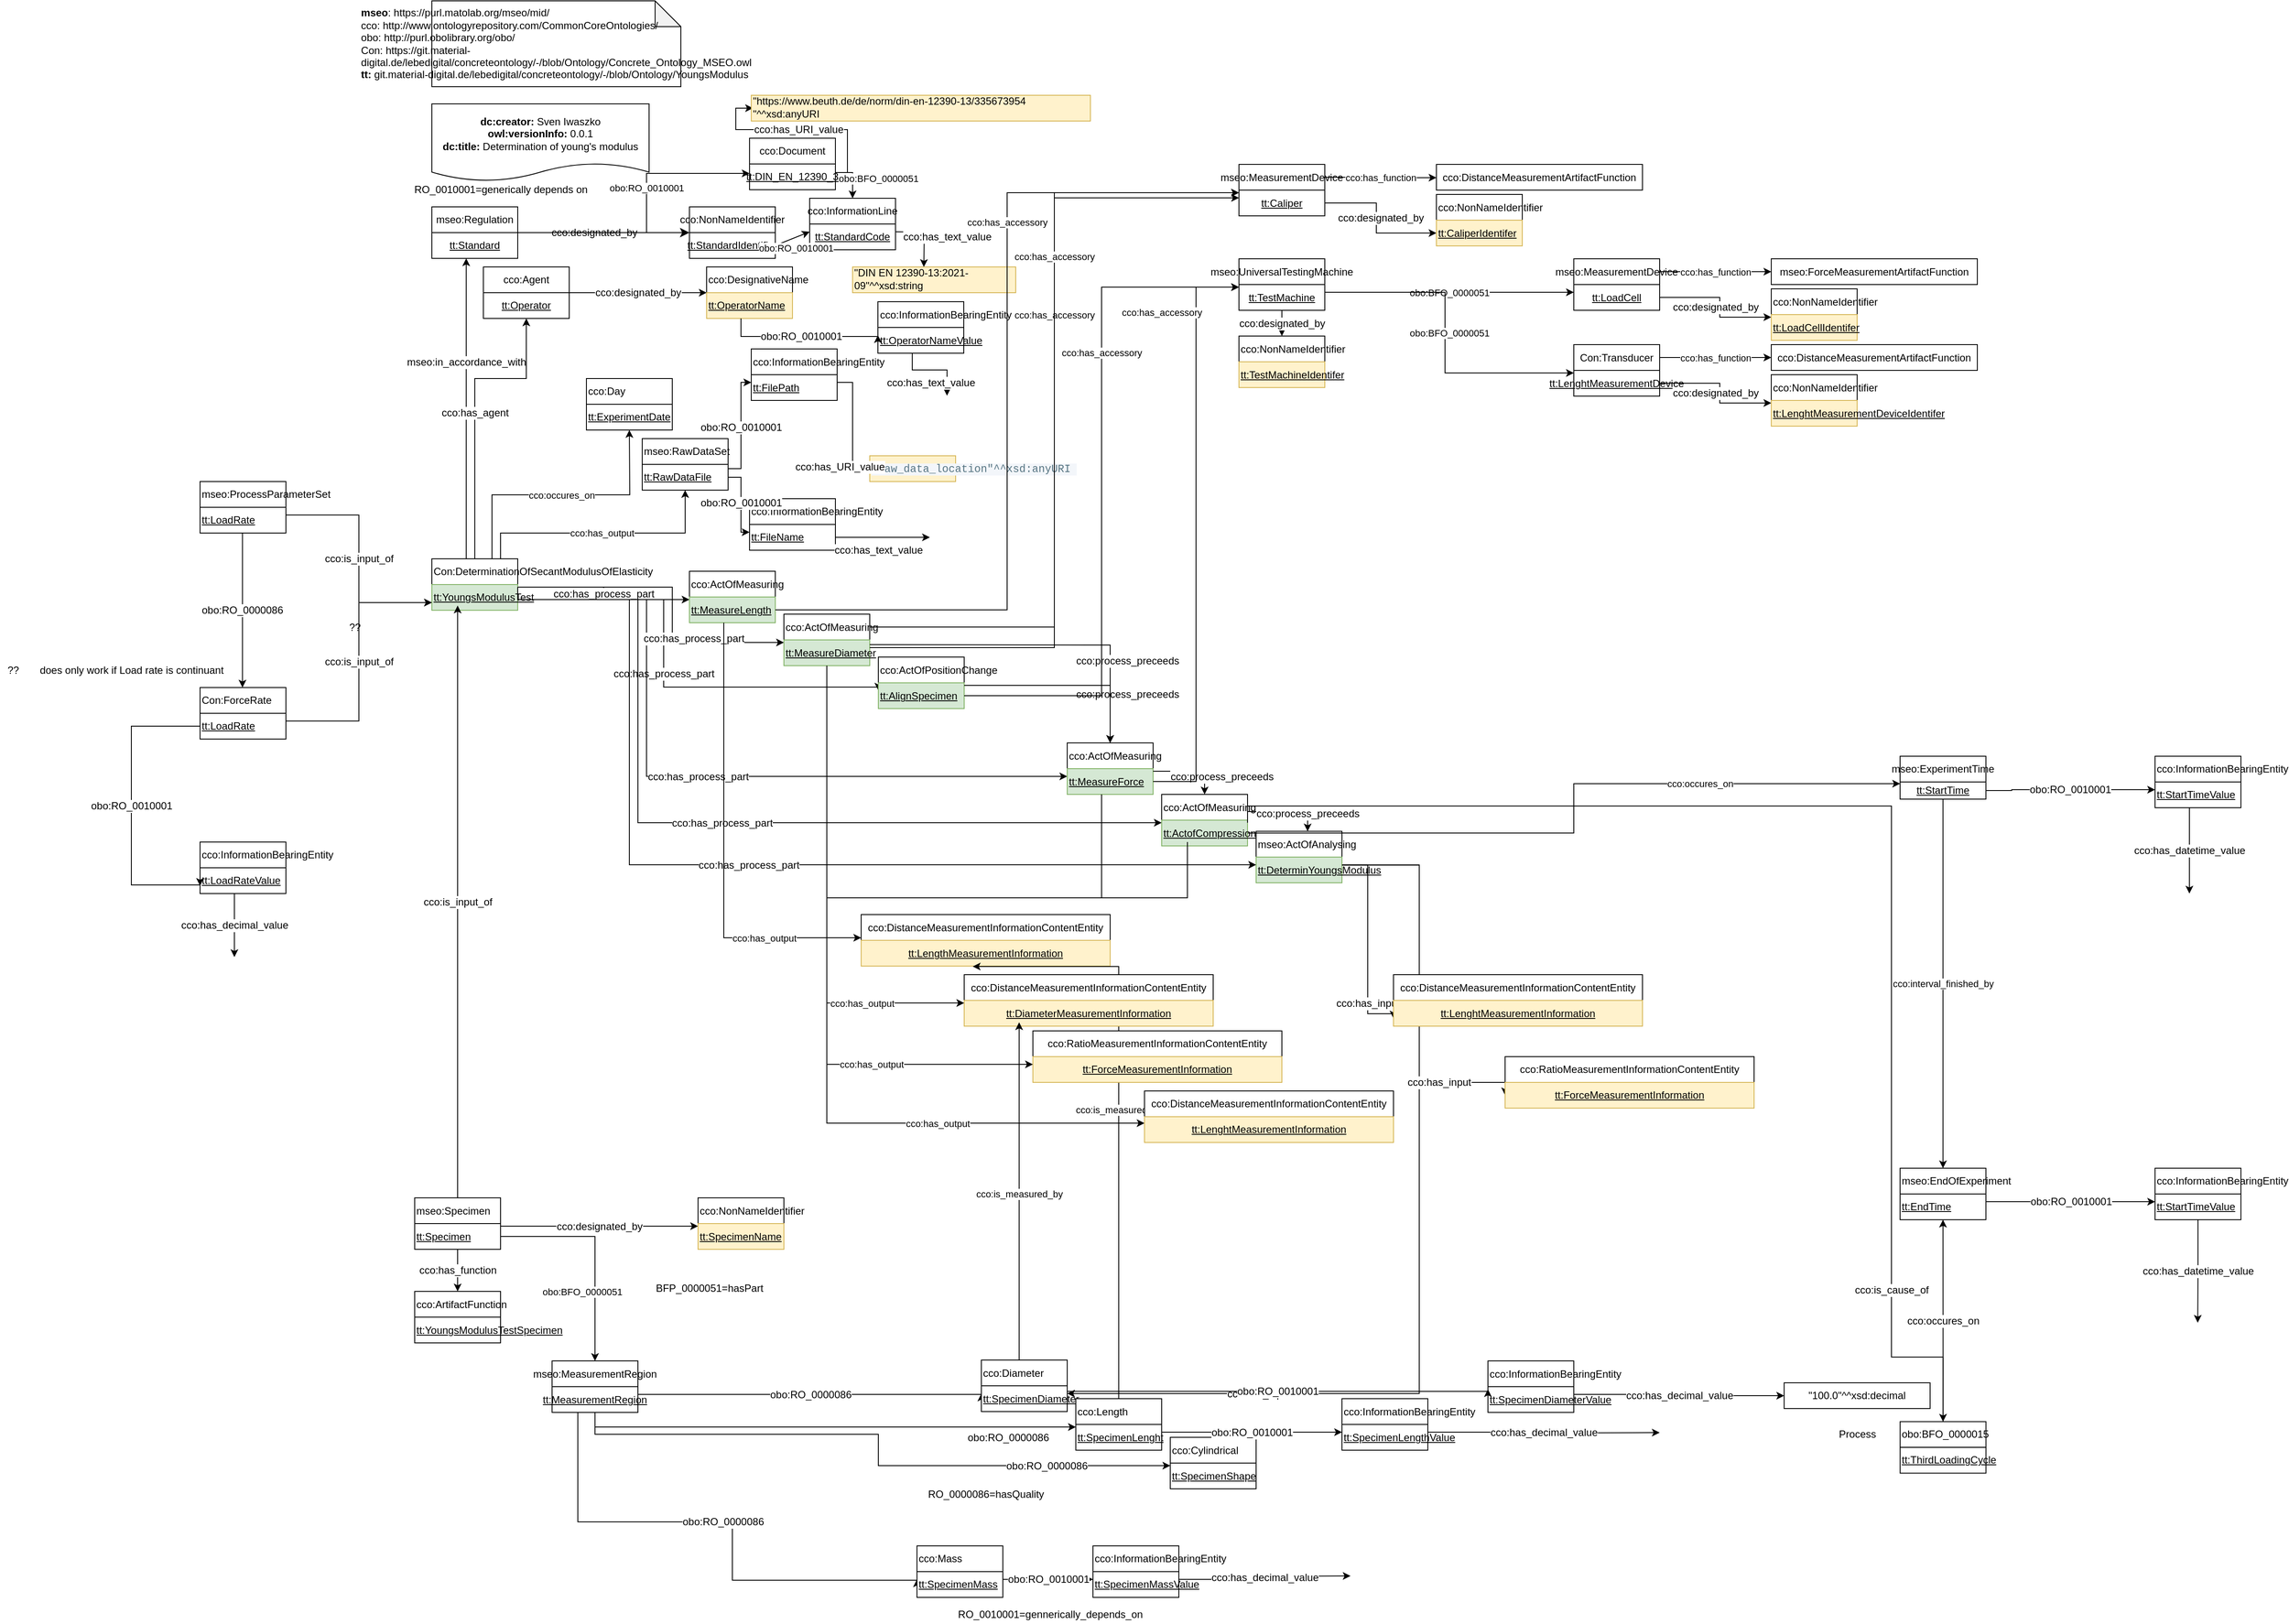 <mxfile version="15.3.1" type="google"><diagram id="0lHmDX3dBAGh0NagoYOZ" name="Page-1"><mxGraphModel dx="3597" dy="1470" grid="1" gridSize="10" guides="1" tooltips="1" connect="1" arrows="1" fold="1" page="1" pageScale="1" pageWidth="827" pageHeight="1169" math="0" shadow="0"><root><mxCell id="0"/><mxCell id="1" parent="0"/><mxCell id="jl4CK0N2JDoTvXVnFVkB-1" value="&lt;div&gt;&lt;div style=&quot;text-align: left&quot;&gt;&lt;b&gt;mseo&lt;/b&gt;:&amp;nbsp;https://purl.matolab.org/mseo/mid/&lt;/div&gt;&lt;div style=&quot;text-align: left&quot;&gt;cco:&amp;nbsp;http://www.ontologyrepository.com/CommonCoreOntologies/&lt;/div&gt;&lt;div style=&quot;text-align: left&quot;&gt;obo: http://purl.obolibrary.org/obo/&lt;/div&gt;&lt;div style=&quot;text-align: left&quot;&gt;Con:&amp;nbsp;https://git.material-digital.de/lebedigital/concreteontology/-/blob/Ontology/Concrete_Ontology_MSEO.owl&lt;/div&gt;&lt;div style=&quot;text-align: left&quot;&gt;&lt;b&gt;tt:&lt;/b&gt;&amp;nbsp;&lt;span&gt;git.material-digital.de/lebedigital/concreteontology/-/blob/Ontology/YoungsModulus&lt;/span&gt;&lt;/div&gt;&lt;/div&gt;" style="shape=note;whiteSpace=wrap;html=1;backgroundOutline=1;darkOpacity=0.05;" parent="1" vertex="1"><mxGeometry x="60" y="40" width="290" height="100" as="geometry"/></mxCell><mxCell id="jl4CK0N2JDoTvXVnFVkB-2" value="&lt;div&gt;&lt;b&gt;dc:creator:&lt;/b&gt;&amp;nbsp;Sven Iwaszko&lt;/div&gt;&lt;div&gt;&lt;b&gt;owl:versionInfo:&lt;/b&gt; 0.0.1&lt;/div&gt;&lt;div&gt;&lt;b&gt;dc:title:&lt;/b&gt;&amp;nbsp;Determination of young's modulus&lt;/div&gt;" style="shape=document;whiteSpace=wrap;html=1;boundedLbl=1;labelBackgroundColor=#ffffff;strokeColor=#000000;fontSize=12;fontColor=#000000;size=0.233;" parent="1" vertex="1"><mxGeometry x="60" y="160" width="253" height="90" as="geometry"/></mxCell><mxCell id="jl4CK0N2JDoTvXVnFVkB-3" value="mseo:Regulation&lt;br&gt;" style="rounded=0;whiteSpace=wrap;html=1;snapToPoint=1;points=[[0.1,0],[0.2,0],[0.3,0],[0.4,0],[0.5,0],[0.6,0],[0.7,0],[0.8,0],[0.9,0],[0,0.1],[0,0.3],[0,0.5],[0,0.7],[0,0.9],[0.1,1],[0.2,1],[0.3,1],[0.4,1],[0.5,1],[0.6,1],[0.7,1],[0.8,1],[0.9,1],[1,0.1],[1,0.3],[1,0.5],[1,0.7],[1,0.9]];" parent="1" vertex="1"><mxGeometry x="60" y="280" width="100" height="30" as="geometry"/></mxCell><mxCell id="jl4CK0N2JDoTvXVnFVkB-4" value="&lt;u&gt;tt:Standard&lt;/u&gt;" style="rounded=0;whiteSpace=wrap;html=1;snapToPoint=1;points=[[0.1,0],[0.2,0],[0.3,0],[0.4,0],[0.5,0],[0.6,0],[0.7,0],[0.8,0],[0.9,0],[0,0.1],[0,0.3],[0,0.5],[0,0.7],[0,0.9],[0.1,1],[0.2,1],[0.3,1],[0.4,1],[0.5,1],[0.6,1],[0.7,1],[0.8,1],[0.9,1],[1,0.1],[1,0.3],[1,0.5],[1,0.7],[1,0.9]];" parent="1" vertex="1"><mxGeometry x="60" y="310" width="100" height="30" as="geometry"/></mxCell><mxCell id="jl4CK0N2JDoTvXVnFVkB-5" value="" style="endArrow=classic;html=1;exitX=1;exitY=0.5;exitDx=0;exitDy=0;entryX=0;entryY=0.5;entryDx=0;entryDy=0;endSize=8;arcSize=0;" parent="1" edge="1"><mxGeometry width="50" height="50" relative="1" as="geometry"><mxPoint x="163" y="310" as="sourcePoint"/><mxPoint x="360" y="310" as="targetPoint"/></mxGeometry></mxCell><mxCell id="jl4CK0N2JDoTvXVnFVkB-6" value="cco:designated_by" style="text;html=1;align=center;verticalAlign=middle;resizable=0;points=[];labelBackgroundColor=#ffffff;" parent="jl4CK0N2JDoTvXVnFVkB-5" vertex="1" connectable="0"><mxGeometry x="-0.127" relative="1" as="geometry"><mxPoint as="offset"/></mxGeometry></mxCell><mxCell id="jl4CK0N2JDoTvXVnFVkB-7" value="cco:NonNameIdentifier" style="rounded=0;whiteSpace=wrap;html=1;snapToPoint=1;points=[[0.1,0],[0.2,0],[0.3,0],[0.4,0],[0.5,0],[0.6,0],[0.7,0],[0.8,0],[0.9,0],[0,0.1],[0,0.3],[0,0.5],[0,0.7],[0,0.9],[0.1,1],[0.2,1],[0.3,1],[0.4,1],[0.5,1],[0.6,1],[0.7,1],[0.8,1],[0.9,1],[1,0.1],[1,0.3],[1,0.5],[1,0.7],[1,0.9]];" parent="1" vertex="1"><mxGeometry x="360" y="280" width="100" height="30" as="geometry"/></mxCell><mxCell id="jl4CK0N2JDoTvXVnFVkB-8" value="&lt;u&gt;tt:StandardIdentifier&lt;/u&gt;" style="rounded=0;whiteSpace=wrap;html=1;snapToPoint=1;points=[[0.1,0],[0.2,0],[0.3,0],[0.4,0],[0.5,0],[0.6,0],[0.7,0],[0.8,0],[0.9,0],[0,0.1],[0,0.3],[0,0.5],[0,0.7],[0,0.9],[0.1,1],[0.2,1],[0.3,1],[0.4,1],[0.5,1],[0.6,1],[0.7,1],[0.8,1],[0.9,1],[1,0.1],[1,0.3],[1,0.5],[1,0.7],[1,0.9]];" parent="1" vertex="1"><mxGeometry x="360" y="310" width="100" height="30" as="geometry"/></mxCell><mxCell id="jl4CK0N2JDoTvXVnFVkB-9" value="obo:RO_0010001" style="edgeStyle=orthogonalEdgeStyle;rounded=0;orthogonalLoop=1;jettySize=auto;html=1;exitX=1;exitY=0.1;exitDx=0;exitDy=0;entryX=0;entryY=0.1;entryDx=0;entryDy=0;" parent="1" edge="1"><mxGeometry x="0.192" relative="1" as="geometry"><Array as="points"><mxPoint x="310" y="310"/><mxPoint x="310" y="241"/></Array><mxPoint as="offset"/><mxPoint x="160" y="310" as="sourcePoint"/><mxPoint x="430" y="241" as="targetPoint"/></mxGeometry></mxCell><mxCell id="jl4CK0N2JDoTvXVnFVkB-10" value="cco:Document" style="rounded=0;whiteSpace=wrap;html=1;snapToPoint=1;points=[[0.1,0],[0.2,0],[0.3,0],[0.4,0],[0.5,0],[0.6,0],[0.7,0],[0.8,0],[0.9,0],[0,0.1],[0,0.3],[0,0.5],[0,0.7],[0,0.9],[0.1,1],[0.2,1],[0.3,1],[0.4,1],[0.5,1],[0.6,1],[0.7,1],[0.8,1],[0.9,1],[1,0.1],[1,0.3],[1,0.5],[1,0.7],[1,0.9]];" parent="1" vertex="1"><mxGeometry x="430" y="200" width="100" height="30" as="geometry"/></mxCell><mxCell id="jl4CK0N2JDoTvXVnFVkB-11" value="&lt;u&gt;tt:DIN_EN_12390_3&lt;/u&gt;" style="rounded=0;whiteSpace=wrap;html=1;snapToPoint=1;points=[[0.1,0],[0.2,0],[0.3,0],[0.4,0],[0.5,0],[0.6,0],[0.7,0],[0.8,0],[0.9,0],[0,0.1],[0,0.3],[0,0.5],[0,0.7],[0,0.9],[0.1,1],[0.2,1],[0.3,1],[0.4,1],[0.5,1],[0.6,1],[0.7,1],[0.8,1],[0.9,1],[1,0.1],[1,0.3],[1,0.5],[1,0.7],[1,0.9]];" parent="1" vertex="1"><mxGeometry x="430" y="230" width="100" height="30" as="geometry"/></mxCell><mxCell id="jl4CK0N2JDoTvXVnFVkB-12" value="cco:has_URI_value" style="rounded=0;orthogonalLoop=1;jettySize=auto;html=1;exitX=1;exitY=0.3;exitDx=0;exitDy=0;fontSize=12;entryX=0;entryY=0.5;entryDx=0;entryDy=0;edgeStyle=orthogonalEdgeStyle;" parent="1" edge="1"><mxGeometry relative="1" as="geometry"><mxPoint x="534" y="240" as="sourcePoint"/><mxPoint x="434" y="165" as="targetPoint"/><Array as="points"><mxPoint x="544" y="240"/><mxPoint x="544" y="190"/><mxPoint x="414" y="190"/><mxPoint x="414" y="165"/></Array></mxGeometry></mxCell><mxCell id="jl4CK0N2JDoTvXVnFVkB-13" value="&quot;https://www.beuth.de/de/norm/din-en-12390-13/335673954&lt;br&gt;&quot;^^xsd:anyURI&lt;span style=&quot;background-color: rgb(243 , 246 , 250) ; color: rgb(86 , 116 , 130) ; font-family: &amp;#34;consolas&amp;#34; , &amp;#34;liberation mono&amp;#34; , &amp;#34;menlo&amp;#34; , &amp;#34;courier&amp;#34; , monospace ; font-size: 12.48px&quot;&gt;&#9;&lt;/span&gt;" style="rounded=0;whiteSpace=wrap;html=1;snapToPoint=1;points=[[0.1,0],[0.2,0],[0.3,0],[0.4,0],[0.5,0],[0.6,0],[0.7,0],[0.8,0],[0.9,0],[0,0.1],[0,0.3],[0,0.5],[0,0.7],[0,0.9],[0.1,1],[0.2,1],[0.3,1],[0.4,1],[0.5,1],[0.6,1],[0.7,1],[0.8,1],[0.9,1],[1,0.1],[1,0.3],[1,0.5],[1,0.7],[1,0.9]];align=left;fillColor=#fff2cc;strokeColor=#d6b656;" parent="1" vertex="1"><mxGeometry x="432" y="150" width="395" height="30" as="geometry"/></mxCell><mxCell id="jl4CK0N2JDoTvXVnFVkB-18" value="&lt;p&gt;&quot;DIN EN 12390-13:2021-09&quot;^^xsd:string&lt;span style=&quot;color: rgb(86 , 116 , 130) ; font-family: &amp;#34;consolas&amp;#34; , &amp;#34;liberation mono&amp;#34; , &amp;#34;menlo&amp;#34; , &amp;#34;courier&amp;#34; , monospace ; font-size: 12.48px ; background-color: rgb(243 , 246 , 250) ; font-size: 12.48px&quot;&gt;&lt;/span&gt;&lt;/p&gt;" style="rounded=0;whiteSpace=wrap;html=1;snapToPoint=1;points=[[0.1,0],[0.2,0],[0.3,0],[0.4,0],[0.5,0],[0.6,0],[0.7,0],[0.8,0],[0.9,0],[0,0.1],[0,0.3],[0,0.5],[0,0.7],[0,0.9],[0.1,1],[0.2,1],[0.3,1],[0.4,1],[0.5,1],[0.6,1],[0.7,1],[0.8,1],[0.9,1],[1,0.1],[1,0.3],[1,0.5],[1,0.7],[1,0.9]];align=left;fillColor=#fff2cc;strokeColor=#d6b656;" parent="1" vertex="1"><mxGeometry x="550" y="350" width="190" height="30" as="geometry"/></mxCell><mxCell id="jl4CK0N2JDoTvXVnFVkB-19" value="cco:Agent" style="rounded=0;whiteSpace=wrap;html=1;snapToPoint=1;points=[[0.1,0],[0.2,0],[0.3,0],[0.4,0],[0.5,0],[0.6,0],[0.7,0],[0.8,0],[0.9,0],[0,0.1],[0,0.3],[0,0.5],[0,0.7],[0,0.9],[0.1,1],[0.2,1],[0.3,1],[0.4,1],[0.5,1],[0.6,1],[0.7,1],[0.8,1],[0.9,1],[1,0.1],[1,0.3],[1,0.5],[1,0.7],[1,0.9]];" parent="1" vertex="1"><mxGeometry x="120" y="350" width="100" height="30" as="geometry"/></mxCell><mxCell id="jl4CK0N2JDoTvXVnFVkB-20" value="&lt;u&gt;tt:Operator&lt;/u&gt;" style="rounded=0;whiteSpace=wrap;html=1;snapToPoint=1;points=[[0.1,0],[0.2,0],[0.3,0],[0.4,0],[0.5,0],[0.6,0],[0.7,0],[0.8,0],[0.9,0],[0,0.1],[0,0.3],[0,0.5],[0,0.7],[0,0.9],[0.1,1],[0.2,1],[0.3,1],[0.4,1],[0.5,1],[0.6,1],[0.7,1],[0.8,1],[0.9,1],[1,0.1],[1,0.3],[1,0.5],[1,0.7],[1,0.9]];" parent="1" vertex="1"><mxGeometry x="120" y="380" width="100" height="30" as="geometry"/></mxCell><mxCell id="jl4CK0N2JDoTvXVnFVkB-21" value="cco:designated_by" style="edgeStyle=orthogonalEdgeStyle;rounded=0;orthogonalLoop=1;jettySize=auto;html=1;exitX=1;exitY=0.1;exitDx=0;exitDy=0;fontSize=12;entryX=0;entryY=0.1;entryDx=0;entryDy=0;" parent="1" edge="1"><mxGeometry relative="1" as="geometry"><mxPoint x="220" y="380" as="sourcePoint"/><mxPoint x="380" y="380" as="targetPoint"/></mxGeometry></mxCell><mxCell id="jl4CK0N2JDoTvXVnFVkB-22" value="cco:DesignativeName" style="rounded=0;whiteSpace=wrap;html=1;snapToPoint=1;points=[[0.1,0],[0.2,0],[0.3,0],[0.4,0],[0.5,0],[0.6,0],[0.7,0],[0.8,0],[0.9,0],[0,0.1],[0,0.3],[0,0.5],[0,0.7],[0,0.9],[0.1,1],[0.2,1],[0.3,1],[0.4,1],[0.5,1],[0.6,1],[0.7,1],[0.8,1],[0.9,1],[1,0.1],[1,0.3],[1,0.5],[1,0.7],[1,0.9]];align=left;" parent="1" vertex="1"><mxGeometry x="380" y="350" width="100" height="30" as="geometry"/></mxCell><mxCell id="jl4CK0N2JDoTvXVnFVkB-24" value="&lt;u&gt;tt:OperatorName&lt;br&gt;&lt;/u&gt;" style="rounded=0;whiteSpace=wrap;html=1;snapToPoint=1;points=[[0.1,0],[0.2,0],[0.3,0],[0.4,0],[0.5,0],[0.6,0],[0.7,0],[0.8,0],[0.9,0],[0,0.1],[0,0.3],[0,0.5],[0,0.7],[0,0.9],[0.1,1],[0.2,1],[0.3,1],[0.4,1],[0.5,1],[0.6,1],[0.7,1],[0.8,1],[0.9,1],[1,0.1],[1,0.3],[1,0.5],[1,0.7],[1,0.9]];align=left;fillColor=#fff2cc;strokeColor=#d6b656;" parent="1" vertex="1"><mxGeometry x="380" y="380" width="100" height="30" as="geometry"/></mxCell><mxCell id="jl4CK0N2JDoTvXVnFVkB-27" value="cco:InformationLine" style="rounded=0;whiteSpace=wrap;html=1;snapToPoint=1;points=[[0.1,0],[0.2,0],[0.3,0],[0.4,0],[0.5,0],[0.6,0],[0.7,0],[0.8,0],[0.9,0],[0,0.1],[0,0.3],[0,0.5],[0,0.7],[0,0.9],[0.1,1],[0.2,1],[0.3,1],[0.4,1],[0.5,1],[0.6,1],[0.7,1],[0.8,1],[0.9,1],[1,0.1],[1,0.3],[1,0.5],[1,0.7],[1,0.9]];" parent="1" vertex="1"><mxGeometry x="500" y="270" width="100" height="30" as="geometry"/></mxCell><mxCell id="jl4CK0N2JDoTvXVnFVkB-28" value="&lt;u&gt;tt:StandardCode&lt;/u&gt;" style="rounded=0;whiteSpace=wrap;html=1;snapToPoint=1;points=[[0.1,0],[0.2,0],[0.3,0],[0.4,0],[0.5,0],[0.6,0],[0.7,0],[0.8,0],[0.9,0],[0,0.1],[0,0.3],[0,0.5],[0,0.7],[0,0.9],[0.1,1],[0.2,1],[0.3,1],[0.4,1],[0.5,1],[0.6,1],[0.7,1],[0.8,1],[0.9,1],[1,0.1],[1,0.3],[1,0.5],[1,0.7],[1,0.9]];" parent="1" vertex="1"><mxGeometry x="500" y="300" width="100" height="30" as="geometry"/></mxCell><mxCell id="jl4CK0N2JDoTvXVnFVkB-29" value="cco:has_text_value" style="edgeStyle=orthogonalEdgeStyle;rounded=0;orthogonalLoop=1;jettySize=auto;html=1;exitX=1;exitY=0.3;exitDx=0;exitDy=0;fontSize=12;entryX=0.7;entryY=0;entryDx=0;entryDy=0;" parent="1" edge="1"><mxGeometry x="0.054" y="27" relative="1" as="geometry"><mxPoint x="600" y="309" as="sourcePoint"/><mxPoint x="633" y="350" as="targetPoint"/><mxPoint as="offset"/></mxGeometry></mxCell><mxCell id="jl4CK0N2JDoTvXVnFVkB-31" value="obo:BFO_0000051" style="edgeStyle=orthogonalEdgeStyle;rounded=0;orthogonalLoop=1;jettySize=auto;html=1;entryX=0.5;entryY=0;entryDx=0;entryDy=0;" parent="1" edge="1"><mxGeometry x="420" y="-1102.5" as="geometry"><mxPoint x="530" y="240" as="sourcePoint"/><mxPoint x="550" y="270" as="targetPoint"/><mxPoint x="40" y="-8" as="offset"/></mxGeometry></mxCell><mxCell id="jl4CK0N2JDoTvXVnFVkB-51" value="mseo:in_accordance_with" style="edgeStyle=orthogonalEdgeStyle;rounded=0;orthogonalLoop=1;jettySize=auto;html=1;fontSize=12;entryX=0.5;entryY=1;entryDx=0;entryDy=0;exitX=0.5;exitY=0;exitDx=0;exitDy=0;" parent="1" edge="1"><mxGeometry x="0.323" relative="1" as="geometry"><mxPoint x="100" y="694.5" as="sourcePoint"/><mxPoint x="100" y="340" as="targetPoint"/><Array as="points"><mxPoint x="100" y="460"/><mxPoint x="100" y="460"/></Array><mxPoint y="1" as="offset"/></mxGeometry></mxCell><mxCell id="jl4CK0N2JDoTvXVnFVkB-114" value="" style="group;labelPosition=right;verticalLabelPosition=top;align=right;verticalAlign=bottom;fontColor=#009474;movable=0;resizable=0;rotatable=0;deletable=0;editable=0;connectable=0;" parent="1" vertex="1" connectable="0"><mxGeometry x="60" y="540" width="1060" height="363" as="geometry"/></mxCell><mxCell id="jl4CK0N2JDoTvXVnFVkB-115" value="Con:DeterminationOfSecantModulusOfElasticity" style="rounded=0;whiteSpace=wrap;html=1;snapToPoint=1;points=[[0.1,0],[0.2,0],[0.3,0],[0.4,0],[0.5,0],[0.6,0],[0.7,0],[0.8,0],[0.9,0],[0,0.1],[0,0.3],[0,0.5],[0,0.7],[0,0.9],[0.1,1],[0.2,1],[0.3,1],[0.4,1],[0.5,1],[0.6,1],[0.7,1],[0.8,1],[0.9,1],[1,0.1],[1,0.3],[1,0.5],[1,0.7],[1,0.9]];align=left;" parent="jl4CK0N2JDoTvXVnFVkB-114" vertex="1"><mxGeometry y="150" width="100" height="30" as="geometry"/></mxCell><mxCell id="jl4CK0N2JDoTvXVnFVkB-116" value="&lt;u&gt;tt:YoungsModulusTest&lt;br&gt;&lt;/u&gt;" style="rounded=0;whiteSpace=wrap;html=1;snapToPoint=1;points=[[0.1,0],[0.2,0],[0.3,0],[0.4,0],[0.5,0],[0.6,0],[0.7,0],[0.8,0],[0.9,0],[0,0.1],[0,0.3],[0,0.5],[0,0.7],[0,0.9],[0.1,1],[0.2,1],[0.3,1],[0.4,1],[0.5,1],[0.6,1],[0.7,1],[0.8,1],[0.9,1],[1,0.1],[1,0.3],[1,0.5],[1,0.7],[1,0.9]];align=left;fillColor=#d5e8d4;strokeColor=#82b366;" parent="jl4CK0N2JDoTvXVnFVkB-114" vertex="1"><mxGeometry y="180" width="100" height="30" as="geometry"/></mxCell><mxCell id="jl4CK0N2JDoTvXVnFVkB-117" value="cco:has_process_part" style="edgeStyle=orthogonalEdgeStyle;rounded=0;orthogonalLoop=1;jettySize=auto;html=1;exitX=1;exitY=0.1;exitDx=0;exitDy=0;fontSize=12;entryX=0;entryY=0.1;entryDx=0;entryDy=0;" parent="jl4CK0N2JDoTvXVnFVkB-114" source="jl4CK0N2JDoTvXVnFVkB-116" target="jl4CK0N2JDoTvXVnFVkB-119" edge="1"><mxGeometry relative="1" as="geometry"><mxPoint x="300" y="199.5" as="targetPoint"/></mxGeometry></mxCell><mxCell id="jl4CK0N2JDoTvXVnFVkB-118" value="cco:ActOfMeasuring&lt;span style=&quot;white-space: pre&quot;&gt;&#9;&lt;/span&gt;" style="rounded=0;whiteSpace=wrap;html=1;snapToPoint=1;points=[[0.1,0],[0.2,0],[0.3,0],[0.4,0],[0.5,0],[0.6,0],[0.7,0],[0.8,0],[0.9,0],[0,0.1],[0,0.3],[0,0.5],[0,0.7],[0,0.9],[0.1,1],[0.2,1],[0.3,1],[0.4,1],[0.5,1],[0.6,1],[0.7,1],[0.8,1],[0.9,1],[1,0.1],[1,0.3],[1,0.5],[1,0.7],[1,0.9]];align=left;" parent="jl4CK0N2JDoTvXVnFVkB-114" vertex="1"><mxGeometry x="300" y="164.5" width="100" height="30" as="geometry"/></mxCell><mxCell id="jl4CK0N2JDoTvXVnFVkB-119" value="&lt;u&gt;tt:MeasureLength&lt;/u&gt;" style="rounded=0;whiteSpace=wrap;html=1;snapToPoint=1;points=[[0.1,0],[0.2,0],[0.3,0],[0.4,0],[0.5,0],[0.6,0],[0.7,0],[0.8,0],[0.9,0],[0,0.1],[0,0.3],[0,0.5],[0,0.7],[0,0.9],[0.1,1],[0.2,1],[0.3,1],[0.4,1],[0.5,1],[0.6,1],[0.7,1],[0.8,1],[0.9,1],[1,0.1],[1,0.3],[1,0.5],[1,0.7],[1,0.9]];align=left;fillColor=#d5e8d4;strokeColor=#82b366;" parent="jl4CK0N2JDoTvXVnFVkB-114" vertex="1"><mxGeometry x="300" y="194.5" width="100" height="30" as="geometry"/></mxCell><mxCell id="jl4CK0N2JDoTvXVnFVkB-120" value="cco:has_process_part" style="edgeStyle=orthogonalEdgeStyle;rounded=0;orthogonalLoop=1;jettySize=auto;html=1;exitX=1;exitY=0.1;exitDx=0;exitDy=0;fontSize=12;elbow=vertical;entryX=0;entryY=0.3;entryDx=0;entryDy=0;" parent="jl4CK0N2JDoTvXVnFVkB-114" source="jl4CK0N2JDoTvXVnFVkB-116" target="jl4CK0N2JDoTvXVnFVkB-122" edge="1"><mxGeometry relative="1" as="geometry"><mxPoint x="320" y="297.5" as="sourcePoint"/><mxPoint x="520" y="299.5" as="targetPoint"/><Array as="points"><mxPoint x="270" y="197.5"/><mxPoint x="270" y="299.5"/><mxPoint x="520" y="299.5"/></Array></mxGeometry></mxCell><mxCell id="jl4CK0N2JDoTvXVnFVkB-121" value="cco:ActOfPositionChange" style="rounded=0;whiteSpace=wrap;html=1;snapToPoint=1;points=[[0.1,0],[0.2,0],[0.3,0],[0.4,0],[0.5,0],[0.6,0],[0.7,0],[0.8,0],[0.9,0],[0,0.1],[0,0.3],[0,0.5],[0,0.7],[0,0.9],[0.1,1],[0.2,1],[0.3,1],[0.4,1],[0.5,1],[0.6,1],[0.7,1],[0.8,1],[0.9,1],[1,0.1],[1,0.3],[1,0.5],[1,0.7],[1,0.9]];align=left;" parent="jl4CK0N2JDoTvXVnFVkB-114" vertex="1"><mxGeometry x="520" y="264.5" width="100" height="30" as="geometry"/></mxCell><mxCell id="jl4CK0N2JDoTvXVnFVkB-122" value="&lt;u&gt;tt:AlignSpecimen&lt;/u&gt;" style="rounded=0;whiteSpace=wrap;html=1;snapToPoint=1;points=[[0.1,0],[0.2,0],[0.3,0],[0.4,0],[0.5,0],[0.6,0],[0.7,0],[0.8,0],[0.9,0],[0,0.1],[0,0.3],[0,0.5],[0,0.7],[0,0.9],[0.1,1],[0.2,1],[0.3,1],[0.4,1],[0.5,1],[0.6,1],[0.7,1],[0.8,1],[0.9,1],[1,0.1],[1,0.3],[1,0.5],[1,0.7],[1,0.9]];align=left;fillColor=#d5e8d4;strokeColor=#82b366;" parent="jl4CK0N2JDoTvXVnFVkB-114" vertex="1"><mxGeometry x="520" y="294.5" width="100" height="30" as="geometry"/></mxCell><mxCell id="jl4CK0N2JDoTvXVnFVkB-123" value="cco:has_process_part" style="edgeStyle=orthogonalEdgeStyle;rounded=0;orthogonalLoop=1;jettySize=auto;html=1;exitX=1;exitY=0.1;exitDx=0;exitDy=0;fontSize=12;entryX=0;entryY=0.3;entryDx=0;entryDy=0;" parent="jl4CK0N2JDoTvXVnFVkB-114" source="jl4CK0N2JDoTvXVnFVkB-116" target="jl4CK0N2JDoTvXVnFVkB-125" edge="1"><mxGeometry relative="1" as="geometry"><mxPoint x="430" y="347.5" as="sourcePoint"/><mxPoint x="630" y="349.5" as="targetPoint"/><Array as="points"><mxPoint x="250" y="197.5"/><mxPoint x="250" y="403.5"/></Array></mxGeometry></mxCell><mxCell id="jl4CK0N2JDoTvXVnFVkB-124" value="cco:ActOfMeasuring&lt;span style=&quot;white-space: pre&quot;&gt;&#9;&lt;/span&gt;" style="rounded=0;whiteSpace=wrap;html=1;snapToPoint=1;points=[[0.1,0],[0.2,0],[0.3,0],[0.4,0],[0.5,0],[0.6,0],[0.7,0],[0.8,0],[0.9,0],[0,0.1],[0,0.3],[0,0.5],[0,0.7],[0,0.9],[0.1,1],[0.2,1],[0.3,1],[0.4,1],[0.5,1],[0.6,1],[0.7,1],[0.8,1],[0.9,1],[1,0.1],[1,0.3],[1,0.5],[1,0.7],[1,0.9]];align=left;" parent="jl4CK0N2JDoTvXVnFVkB-114" vertex="1"><mxGeometry x="740" y="364.5" width="100" height="30" as="geometry"/></mxCell><mxCell id="jl4CK0N2JDoTvXVnFVkB-125" value="&lt;u&gt;tt:MeasureForce&lt;/u&gt;" style="rounded=0;whiteSpace=wrap;html=1;snapToPoint=1;points=[[0.1,0],[0.2,0],[0.3,0],[0.4,0],[0.5,0],[0.6,0],[0.7,0],[0.8,0],[0.9,0],[0,0.1],[0,0.3],[0,0.5],[0,0.7],[0,0.9],[0.1,1],[0.2,1],[0.3,1],[0.4,1],[0.5,1],[0.6,1],[0.7,1],[0.8,1],[0.9,1],[1,0.1],[1,0.3],[1,0.5],[1,0.7],[1,0.9]];align=left;fillColor=#d5e8d4;strokeColor=#82b366;" parent="jl4CK0N2JDoTvXVnFVkB-114" vertex="1"><mxGeometry x="740" y="394.5" width="100" height="30" as="geometry"/></mxCell><mxCell id="jl4CK0N2JDoTvXVnFVkB-126" value="cco:has_process_part" style="edgeStyle=orthogonalEdgeStyle;rounded=0;orthogonalLoop=1;jettySize=auto;html=1;exitX=1;exitY=0.1;exitDx=0;exitDy=0;fontSize=12;entryX=0;entryY=0.1;entryDx=0;entryDy=0;" parent="jl4CK0N2JDoTvXVnFVkB-114" source="jl4CK0N2JDoTvXVnFVkB-116" target="jl4CK0N2JDoTvXVnFVkB-128" edge="1"><mxGeometry relative="1" as="geometry"><mxPoint x="540" y="407.5" as="sourcePoint"/><mxPoint x="740" y="409.5" as="targetPoint"/><Array as="points"><mxPoint x="240" y="197.5"/><mxPoint x="240" y="457.5"/></Array></mxGeometry></mxCell><mxCell id="jl4CK0N2JDoTvXVnFVkB-127" value="cco:ActOfMeasuring&lt;span style=&quot;white-space: pre&quot;&gt;&#9;&lt;/span&gt;" style="rounded=0;whiteSpace=wrap;html=1;snapToPoint=1;points=[[0.1,0],[0.2,0],[0.3,0],[0.4,0],[0.5,0],[0.6,0],[0.7,0],[0.8,0],[0.9,0],[0,0.1],[0,0.3],[0,0.5],[0,0.7],[0,0.9],[0.1,1],[0.2,1],[0.3,1],[0.4,1],[0.5,1],[0.6,1],[0.7,1],[0.8,1],[0.9,1],[1,0.1],[1,0.3],[1,0.5],[1,0.7],[1,0.9]];align=left;" parent="jl4CK0N2JDoTvXVnFVkB-114" vertex="1"><mxGeometry x="850" y="424.5" width="100" height="30" as="geometry"/></mxCell><mxCell id="jl4CK0N2JDoTvXVnFVkB-128" value="&lt;u&gt;tt:ActofCompression&lt;/u&gt;" style="rounded=0;whiteSpace=wrap;html=1;snapToPoint=1;points=[[0.1,0],[0.2,0],[0.3,0],[0.4,0],[0.5,0],[0.6,0],[0.7,0],[0.8,0],[0.9,0],[0,0.1],[0,0.3],[0,0.5],[0,0.7],[0,0.9],[0.1,1],[0.2,1],[0.3,1],[0.4,1],[0.5,1],[0.6,1],[0.7,1],[0.8,1],[0.9,1],[1,0.1],[1,0.3],[1,0.5],[1,0.7],[1,0.9]];align=left;fillColor=#d5e8d4;strokeColor=#82b366;" parent="jl4CK0N2JDoTvXVnFVkB-114" vertex="1"><mxGeometry x="850" y="454.5" width="100" height="30" as="geometry"/></mxCell><mxCell id="jl4CK0N2JDoTvXVnFVkB-129" value="cco:has_process_part" style="edgeStyle=elbowEdgeStyle;rounded=0;orthogonalLoop=1;jettySize=auto;html=1;exitX=1;exitY=0.1;exitDx=0;exitDy=0;fontSize=12;entryX=0;entryY=0.1;entryDx=0;entryDy=0;" parent="jl4CK0N2JDoTvXVnFVkB-114" source="jl4CK0N2JDoTvXVnFVkB-116" target="jl4CK0N2JDoTvXVnFVkB-131" edge="1"><mxGeometry x="0.438" y="5" relative="1" as="geometry"><mxPoint x="210" y="247.5" as="sourcePoint"/><mxPoint x="410" y="249.5" as="targetPoint"/><Array as="points"><mxPoint x="280" y="224.5"/></Array><mxPoint as="offset"/></mxGeometry></mxCell><mxCell id="jl4CK0N2JDoTvXVnFVkB-130" value="cco:ActOfMeasuring&lt;span style=&quot;white-space: pre&quot;&gt;&#9;&lt;/span&gt;" style="rounded=0;whiteSpace=wrap;html=1;snapToPoint=1;points=[[0.1,0],[0.2,0],[0.3,0],[0.4,0],[0.5,0],[0.6,0],[0.7,0],[0.8,0],[0.9,0],[0,0.1],[0,0.3],[0,0.5],[0,0.7],[0,0.9],[0.1,1],[0.2,1],[0.3,1],[0.4,1],[0.5,1],[0.6,1],[0.7,1],[0.8,1],[0.9,1],[1,0.1],[1,0.3],[1,0.5],[1,0.7],[1,0.9]];align=left;" parent="jl4CK0N2JDoTvXVnFVkB-114" vertex="1"><mxGeometry x="410" y="214.5" width="100" height="30" as="geometry"/></mxCell><mxCell id="jl4CK0N2JDoTvXVnFVkB-131" value="&lt;u&gt;tt:MeasureDiameter&lt;/u&gt;" style="rounded=0;whiteSpace=wrap;html=1;snapToPoint=1;points=[[0.1,0],[0.2,0],[0.3,0],[0.4,0],[0.5,0],[0.6,0],[0.7,0],[0.8,0],[0.9,0],[0,0.1],[0,0.3],[0,0.5],[0,0.7],[0,0.9],[0.1,1],[0.2,1],[0.3,1],[0.4,1],[0.5,1],[0.6,1],[0.7,1],[0.8,1],[0.9,1],[1,0.1],[1,0.3],[1,0.5],[1,0.7],[1,0.9]];align=left;fillColor=#d5e8d4;strokeColor=#82b366;" parent="jl4CK0N2JDoTvXVnFVkB-114" vertex="1"><mxGeometry x="410" y="244.5" width="100" height="30" as="geometry"/></mxCell><mxCell id="jl4CK0N2JDoTvXVnFVkB-132" value="mseo:ActOfAnalysing&lt;span style=&quot;white-space: pre&quot;&gt;&#9;&lt;/span&gt;" style="rounded=0;whiteSpace=wrap;html=1;snapToPoint=1;points=[[0.1,0],[0.2,0],[0.3,0],[0.4,0],[0.5,0],[0.6,0],[0.7,0],[0.8,0],[0.9,0],[0,0.1],[0,0.3],[0,0.5],[0,0.7],[0,0.9],[0.1,1],[0.2,1],[0.3,1],[0.4,1],[0.5,1],[0.6,1],[0.7,1],[0.8,1],[0.9,1],[1,0.1],[1,0.3],[1,0.5],[1,0.7],[1,0.9]];align=left;" parent="jl4CK0N2JDoTvXVnFVkB-114" vertex="1"><mxGeometry x="960" y="467.5" width="100" height="30" as="geometry"/></mxCell><mxCell id="jl4CK0N2JDoTvXVnFVkB-133" value="&lt;u&gt;tt:DeterminYoungsModulus&lt;br&gt;&lt;/u&gt;" style="rounded=0;whiteSpace=wrap;html=1;snapToPoint=1;points=[[0.1,0],[0.2,0],[0.3,0],[0.4,0],[0.5,0],[0.6,0],[0.7,0],[0.8,0],[0.9,0],[0,0.1],[0,0.3],[0,0.5],[0,0.7],[0,0.9],[0.1,1],[0.2,1],[0.3,1],[0.4,1],[0.5,1],[0.6,1],[0.7,1],[0.8,1],[0.9,1],[1,0.1],[1,0.3],[1,0.5],[1,0.7],[1,0.9]];align=left;fillColor=#d5e8d4;strokeColor=#82b366;" parent="jl4CK0N2JDoTvXVnFVkB-114" vertex="1"><mxGeometry x="960" y="497.5" width="100" height="30" as="geometry"/></mxCell><mxCell id="jl4CK0N2JDoTvXVnFVkB-134" value="cco:has_process_part" style="edgeStyle=orthogonalEdgeStyle;rounded=0;orthogonalLoop=1;jettySize=auto;html=1;exitX=1;exitY=0.1;exitDx=0;exitDy=0;fontSize=12;entryX=0;entryY=0.3;entryDx=0;entryDy=0;" parent="jl4CK0N2JDoTvXVnFVkB-114" source="jl4CK0N2JDoTvXVnFVkB-116" target="jl4CK0N2JDoTvXVnFVkB-133" edge="1"><mxGeometry relative="1" as="geometry"><mxPoint x="210" y="264.5" as="sourcePoint"/><mxPoint x="850" y="452.5" as="targetPoint"/><Array as="points"><mxPoint x="230" y="197.5"/><mxPoint x="230" y="506.5"/></Array></mxGeometry></mxCell><mxCell id="jl4CK0N2JDoTvXVnFVkB-138" value="cco:process_preceeds" style="edgeStyle=orthogonalEdgeStyle;rounded=0;orthogonalLoop=1;jettySize=auto;html=1;exitX=1;exitY=0.1;exitDx=0;exitDy=0;fontSize=12;entryX=0.5;entryY=0;entryDx=0;entryDy=0;" parent="jl4CK0N2JDoTvXVnFVkB-114" source="jl4CK0N2JDoTvXVnFVkB-122" target="jl4CK0N2JDoTvXVnFVkB-124" edge="1"><mxGeometry x="0.518" y="20" relative="1" as="geometry"><mxPoint x="110" y="225.5" as="sourcePoint"/><mxPoint x="680" y="314.5" as="targetPoint"/><mxPoint as="offset"/><Array as="points"><mxPoint x="790" y="298"/></Array></mxGeometry></mxCell><mxCell id="jl4CK0N2JDoTvXVnFVkB-139" value="cco:process_preceeds" style="edgeStyle=orthogonalEdgeStyle;rounded=0;orthogonalLoop=1;jettySize=auto;html=1;fontSize=12;entryX=0.5;entryY=0;entryDx=0;entryDy=0;" parent="jl4CK0N2JDoTvXVnFVkB-114" target="jl4CK0N2JDoTvXVnFVkB-124" edge="1"><mxGeometry x="0.518" y="20" relative="1" as="geometry"><mxPoint x="510" y="250" as="sourcePoint"/><mxPoint x="690" y="324.5" as="targetPoint"/><mxPoint as="offset"/></mxGeometry></mxCell><mxCell id="jl4CK0N2JDoTvXVnFVkB-140" value="cco:process_preceeds" style="edgeStyle=orthogonalEdgeStyle;rounded=0;orthogonalLoop=1;jettySize=auto;html=1;exitX=1;exitY=0.1;exitDx=0;exitDy=0;fontSize=12;entryX=0.5;entryY=0;entryDx=0;entryDy=0;" parent="jl4CK0N2JDoTvXVnFVkB-114" source="jl4CK0N2JDoTvXVnFVkB-125" target="jl4CK0N2JDoTvXVnFVkB-127" edge="1"><mxGeometry x="0.518" y="20" relative="1" as="geometry"><mxPoint x="740" y="357.5" as="sourcePoint"/><mxPoint x="800" y="374.5" as="targetPoint"/><mxPoint as="offset"/></mxGeometry></mxCell><mxCell id="jl4CK0N2JDoTvXVnFVkB-141" value="cco:process_preceeds" style="edgeStyle=orthogonalEdgeStyle;rounded=0;orthogonalLoop=1;jettySize=auto;html=1;exitX=1;exitY=0.1;exitDx=0;exitDy=0;fontSize=12;entryX=0.6;entryY=0;entryDx=0;entryDy=0;" parent="jl4CK0N2JDoTvXVnFVkB-114" source="jl4CK0N2JDoTvXVnFVkB-128" target="jl4CK0N2JDoTvXVnFVkB-132" edge="1"><mxGeometry x="0.6" relative="1" as="geometry"><mxPoint x="850" y="407.5" as="sourcePoint"/><mxPoint x="910" y="434.5" as="targetPoint"/><Array as="points"><mxPoint x="950" y="444.5"/><mxPoint x="1020" y="444.5"/></Array><mxPoint as="offset"/></mxGeometry></mxCell><mxCell id="jl4CK0N2JDoTvXVnFVkB-144" value="&lt;span style=&quot;color: rgb(86 , 116 , 130) ; font-family: &amp;#34;consolas&amp;#34; , &amp;#34;liberation mono&amp;#34; , &amp;#34;menlo&amp;#34; , &amp;#34;courier&amp;#34; , monospace ; font-size: 12.48px ; background-color: rgb(243 , 246 , 250)&quot;&gt;&quot;raw_data_location&quot;^^xsd:anyURI&lt;span style=&quot;white-space: pre&quot;&gt;&#9;&lt;/span&gt;&lt;/span&gt;" style="rounded=0;whiteSpace=wrap;html=1;snapToPoint=1;points=[[0.1,0],[0.2,0],[0.3,0],[0.4,0],[0.5,0],[0.6,0],[0.7,0],[0.8,0],[0.9,0],[0,0.1],[0,0.3],[0,0.5],[0,0.7],[0,0.9],[0.1,1],[0.2,1],[0.3,1],[0.4,1],[0.5,1],[0.6,1],[0.7,1],[0.8,1],[0.9,1],[1,0.1],[1,0.3],[1,0.5],[1,0.7],[1,0.9]];align=left;fillColor=#fff2cc;strokeColor=#d6b656;" parent="jl4CK0N2JDoTvXVnFVkB-114" vertex="1"><mxGeometry x="510" y="30" width="100" height="30" as="geometry"/></mxCell><mxCell id="YLLnXrz9QQEAzovuqbpe-16" value="cco:InformationBearingEntity" style="rounded=0;whiteSpace=wrap;html=1;snapToPoint=1;points=[[0.1,0],[0.2,0],[0.3,0],[0.4,0],[0.5,0],[0.6,0],[0.7,0],[0.8,0],[0.9,0],[0,0.1],[0,0.3],[0,0.5],[0,0.7],[0,0.9],[0.1,1],[0.2,1],[0.3,1],[0.4,1],[0.5,1],[0.6,1],[0.7,1],[0.8,1],[0.9,1],[1,0.1],[1,0.3],[1,0.5],[1,0.7],[1,0.9]];align=left;" vertex="1" parent="jl4CK0N2JDoTvXVnFVkB-114"><mxGeometry x="370" y="80" width="100" height="30" as="geometry"/></mxCell><mxCell id="YLLnXrz9QQEAzovuqbpe-17" value="&lt;u&gt;tt:FileName&lt;br&gt;&lt;/u&gt;" style="rounded=0;whiteSpace=wrap;html=1;snapToPoint=1;points=[[0.1,0],[0.2,0],[0.3,0],[0.4,0],[0.5,0],[0.6,0],[0.7,0],[0.8,0],[0.9,0],[0,0.1],[0,0.3],[0,0.5],[0,0.7],[0,0.9],[0.1,1],[0.2,1],[0.3,1],[0.4,1],[0.5,1],[0.6,1],[0.7,1],[0.8,1],[0.9,1],[1,0.1],[1,0.3],[1,0.5],[1,0.7],[1,0.9]];align=left;" vertex="1" parent="jl4CK0N2JDoTvXVnFVkB-114"><mxGeometry x="370" y="110" width="100" height="30" as="geometry"/></mxCell><mxCell id="YLLnXrz9QQEAzovuqbpe-19" value="cco:has_text_value" style="edgeStyle=orthogonalEdgeStyle;rounded=0;orthogonalLoop=1;jettySize=auto;html=1;exitX=1;exitY=0.5;exitDx=0;exitDy=0;fontSize=12;" edge="1" parent="jl4CK0N2JDoTvXVnFVkB-114" source="YLLnXrz9QQEAzovuqbpe-17"><mxGeometry x="-0.091" y="-15" relative="1" as="geometry"><mxPoint x="490" y="123.5" as="sourcePoint"/><mxPoint x="580" y="125" as="targetPoint"/><mxPoint as="offset"/></mxGeometry></mxCell><mxCell id="jl4CK0N2JDoTvXVnFVkB-148" value="cco:has_agent" style="edgeStyle=orthogonalEdgeStyle;rounded=0;orthogonalLoop=1;jettySize=auto;html=1;fontSize=12;entryX=0.5;entryY=1;entryDx=0;entryDy=0;" parent="1" target="jl4CK0N2JDoTvXVnFVkB-20" edge="1"><mxGeometry relative="1" as="geometry"><mxPoint x="110" y="690" as="sourcePoint"/><mxPoint x="160" y="400" as="targetPoint"/><Array as="points"><mxPoint x="110" y="480"/><mxPoint x="170" y="480"/></Array></mxGeometry></mxCell><mxCell id="jl4CK0N2JDoTvXVnFVkB-152" value="cco:occures_on" style="edgeStyle=orthogonalEdgeStyle;rounded=0;orthogonalLoop=1;jettySize=auto;html=1;exitX=0.7;exitY=0;exitDx=0;exitDy=0;entryX=0.5;entryY=1;entryDx=0;entryDy=0;" parent="1" source="jl4CK0N2JDoTvXVnFVkB-115" edge="1"><mxGeometry relative="1" as="geometry"><mxPoint x="120" y="684.5" as="sourcePoint"/><mxPoint x="290" y="540" as="targetPoint"/></mxGeometry></mxCell><mxCell id="jl4CK0N2JDoTvXVnFVkB-153" value="cco:Day" style="rounded=0;whiteSpace=wrap;html=1;snapToPoint=1;points=[[0.1,0],[0.2,0],[0.3,0],[0.4,0],[0.5,0],[0.6,0],[0.7,0],[0.8,0],[0.9,0],[0,0.1],[0,0.3],[0,0.5],[0,0.7],[0,0.9],[0.1,1],[0.2,1],[0.3,1],[0.4,1],[0.5,1],[0.6,1],[0.7,1],[0.8,1],[0.9,1],[1,0.1],[1,0.3],[1,0.5],[1,0.7],[1,0.9]];align=left;" parent="1" vertex="1"><mxGeometry x="240" y="480" width="100" height="30" as="geometry"/></mxCell><mxCell id="jl4CK0N2JDoTvXVnFVkB-154" value="&lt;u&gt;tt:ExperimentDate&lt;br&gt;&lt;/u&gt;" style="rounded=0;whiteSpace=wrap;html=1;snapToPoint=1;points=[[0.1,0],[0.2,0],[0.3,0],[0.4,0],[0.5,0],[0.6,0],[0.7,0],[0.8,0],[0.9,0],[0,0.1],[0,0.3],[0,0.5],[0,0.7],[0,0.9],[0.1,1],[0.2,1],[0.3,1],[0.4,1],[0.5,1],[0.6,1],[0.7,1],[0.8,1],[0.9,1],[1,0.1],[1,0.3],[1,0.5],[1,0.7],[1,0.9]];align=left;" parent="1" vertex="1"><mxGeometry x="240" y="510" width="100" height="30" as="geometry"/></mxCell><mxCell id="jl4CK0N2JDoTvXVnFVkB-155" value="mseo:RawDataSet" style="rounded=0;whiteSpace=wrap;html=1;snapToPoint=1;points=[[0.1,0],[0.2,0],[0.3,0],[0.4,0],[0.5,0],[0.6,0],[0.7,0],[0.8,0],[0.9,0],[0,0.1],[0,0.3],[0,0.5],[0,0.7],[0,0.9],[0.1,1],[0.2,1],[0.3,1],[0.4,1],[0.5,1],[0.6,1],[0.7,1],[0.8,1],[0.9,1],[1,0.1],[1,0.3],[1,0.5],[1,0.7],[1,0.9]];align=left;" parent="1" vertex="1"><mxGeometry x="305" y="550" width="100" height="30" as="geometry"/></mxCell><mxCell id="jl4CK0N2JDoTvXVnFVkB-156" value="&lt;u&gt;tt:RawDataFile&lt;br&gt;&lt;/u&gt;" style="rounded=0;whiteSpace=wrap;html=1;snapToPoint=1;points=[[0.1,0],[0.2,0],[0.3,0],[0.4,0],[0.5,0],[0.6,0],[0.7,0],[0.8,0],[0.9,0],[0,0.1],[0,0.3],[0,0.5],[0,0.7],[0,0.9],[0.1,1],[0.2,1],[0.3,1],[0.4,1],[0.5,1],[0.6,1],[0.7,1],[0.8,1],[0.9,1],[1,0.1],[1,0.3],[1,0.5],[1,0.7],[1,0.9]];align=left;" parent="1" vertex="1"><mxGeometry x="305" y="580" width="100" height="30" as="geometry"/></mxCell><mxCell id="jl4CK0N2JDoTvXVnFVkB-158" value="cco:has_output" style="edgeStyle=orthogonalEdgeStyle;rounded=0;orthogonalLoop=1;jettySize=auto;html=1;entryX=0.5;entryY=1;entryDx=0;entryDy=0;strokeColor=#000000;exitX=0.8;exitY=0;exitDx=0;exitDy=0;" parent="1" source="jl4CK0N2JDoTvXVnFVkB-115" edge="1"><mxGeometry relative="1" as="geometry"><mxPoint x="140" y="685" as="sourcePoint"/><mxPoint x="355" y="610" as="targetPoint"/><Array as="points"><mxPoint x="140" y="660"/><mxPoint x="355" y="660"/></Array></mxGeometry></mxCell><mxCell id="jl4CK0N2JDoTvXVnFVkB-159" value="cco:has_URI_value" style="edgeStyle=orthogonalEdgeStyle;rounded=0;orthogonalLoop=1;jettySize=auto;html=1;fontSize=12;entryX=0;entryY=0.5;entryDx=0;entryDy=0;exitX=1;exitY=0.3;exitDx=0;exitDy=0;" parent="1" source="2b_6iH7-EIt4cY9lBXU7-38" edge="1"><mxGeometry relative="1" as="geometry"><mxPoint x="405" y="583" as="sourcePoint"/><mxPoint x="570" y="585" as="targetPoint"/><Array as="points"><mxPoint x="550" y="484"/><mxPoint x="550" y="583"/><mxPoint x="488" y="583"/><mxPoint x="488" y="585"/></Array></mxGeometry></mxCell><mxCell id="r16-9GSa7_kQ7SUxB29b-6" value="obo:RO_0010001" style="rounded=0;orthogonalLoop=1;jettySize=auto;html=1;exitX=1;exitY=0.5;exitDx=0;exitDy=0;entryX=0;entryY=0.3;entryDx=0;entryDy=0;" parent="1" source="jl4CK0N2JDoTvXVnFVkB-8" target="jl4CK0N2JDoTvXVnFVkB-28" edge="1"><mxGeometry y="-12" relative="1" as="geometry"><mxPoint x="400" y="303" as="sourcePoint"/><mxPoint x="500" y="303" as="targetPoint"/><mxPoint as="offset"/></mxGeometry></mxCell><mxCell id="r16-9GSa7_kQ7SUxB29b-7" value="cco:has_accessory" style="edgeStyle=elbowEdgeStyle;rounded=0;orthogonalLoop=1;jettySize=auto;html=1;entryX=0;entryY=0.1;entryDx=0;entryDy=0;exitX=1;exitY=0.5;exitDx=0;exitDy=0;" parent="1" source="jl4CK0N2JDoTvXVnFVkB-119" edge="1"><mxGeometry x="0.406" relative="1" as="geometry"><mxPoint x="440" y="717.5" as="sourcePoint"/><mxPoint x="1000" y="263.5" as="targetPoint"/><mxPoint as="offset"/></mxGeometry></mxCell><mxCell id="r16-9GSa7_kQ7SUxB29b-8" value="mseo:MeasurementDevice" style="rounded=0;whiteSpace=wrap;html=1;snapToPoint=1;points=[[0.1,0],[0.2,0],[0.3,0],[0.4,0],[0.5,0],[0.6,0],[0.7,0],[0.8,0],[0.9,0],[0,0.1],[0,0.3],[0,0.5],[0,0.7],[0,0.9],[0.1,1],[0.2,1],[0.3,1],[0.4,1],[0.5,1],[0.6,1],[0.7,1],[0.8,1],[0.9,1],[1,0.1],[1,0.3],[1,0.5],[1,0.7],[1,0.9]];" parent="1" vertex="1"><mxGeometry x="1000" y="230.5" width="100" height="30" as="geometry"/></mxCell><mxCell id="r16-9GSa7_kQ7SUxB29b-9" value="&lt;u&gt;tt:Caliper&lt;/u&gt;" style="rounded=0;whiteSpace=wrap;html=1;snapToPoint=1;points=[[0.1,0],[0.2,0],[0.3,0],[0.4,0],[0.5,0],[0.6,0],[0.7,0],[0.8,0],[0.9,0],[0,0.1],[0,0.3],[0,0.5],[0,0.7],[0,0.9],[0.1,1],[0.2,1],[0.3,1],[0.4,1],[0.5,1],[0.6,1],[0.7,1],[0.8,1],[0.9,1],[1,0.1],[1,0.3],[1,0.5],[1,0.7],[1,0.9]];" parent="1" vertex="1"><mxGeometry x="1000" y="260.5" width="100" height="30" as="geometry"/></mxCell><mxCell id="r16-9GSa7_kQ7SUxB29b-10" value="cco:DistanceMeasurementArtifactFunction" style="rounded=0;whiteSpace=wrap;html=1;snapToPoint=1;points=[[0.1,0],[0.2,0],[0.3,0],[0.4,0],[0.5,0],[0.6,0],[0.7,0],[0.8,0],[0.9,0],[0,0.1],[0,0.3],[0,0.5],[0,0.7],[0,0.9],[0.1,1],[0.2,1],[0.3,1],[0.4,1],[0.5,1],[0.6,1],[0.7,1],[0.8,1],[0.9,1],[1,0.1],[1,0.3],[1,0.5],[1,0.7],[1,0.9]];" parent="1" vertex="1"><mxGeometry x="1230" y="230.5" width="240" height="30" as="geometry"/></mxCell><mxCell id="r16-9GSa7_kQ7SUxB29b-11" value="cco:NonNameIdentifier" style="rounded=0;whiteSpace=wrap;html=1;snapToPoint=1;points=[[0.1,0],[0.2,0],[0.3,0],[0.4,0],[0.5,0],[0.6,0],[0.7,0],[0.8,0],[0.9,0],[0,0.1],[0,0.3],[0,0.5],[0,0.7],[0,0.9],[0.1,1],[0.2,1],[0.3,1],[0.4,1],[0.5,1],[0.6,1],[0.7,1],[0.8,1],[0.9,1],[1,0.1],[1,0.3],[1,0.5],[1,0.7],[1,0.9]];align=left;" parent="1" vertex="1"><mxGeometry x="1230" y="265.5" width="100" height="30" as="geometry"/></mxCell><mxCell id="r16-9GSa7_kQ7SUxB29b-12" value="cco:has_function" style="edgeStyle=orthogonalEdgeStyle;rounded=0;orthogonalLoop=1;jettySize=auto;html=1;exitX=1;exitY=0.5;exitDx=0;exitDy=0;" parent="1" edge="1"><mxGeometry as="geometry"><mxPoint x="1230" y="246" as="targetPoint"/><mxPoint x="1100" y="245.5" as="sourcePoint"/><Array as="points"><mxPoint x="1165" y="245"/><mxPoint x="1165" y="247"/><mxPoint x="1200" y="247"/><mxPoint x="1200" y="246"/></Array></mxGeometry></mxCell><mxCell id="r16-9GSa7_kQ7SUxB29b-13" value="cco:designated_by" style="edgeStyle=orthogonalEdgeStyle;rounded=0;orthogonalLoop=1;jettySize=auto;html=1;exitX=1;exitY=0.5;exitDx=0;exitDy=0;fontSize=12;entryX=0;entryY=0.5;entryDx=0;entryDy=0;" parent="1" target="r16-9GSa7_kQ7SUxB29b-14" edge="1"><mxGeometry as="geometry"><mxPoint x="1100" y="275.5" as="sourcePoint"/><mxPoint x="1230" y="276" as="targetPoint"/><Array as="points"><mxPoint x="1160" y="276"/><mxPoint x="1160" y="311"/></Array></mxGeometry></mxCell><mxCell id="r16-9GSa7_kQ7SUxB29b-14" value="&lt;u&gt;tt:CaliperIdentifer&lt;br&gt;&lt;/u&gt;" style="rounded=0;whiteSpace=wrap;html=1;snapToPoint=1;points=[[0.1,0],[0.2,0],[0.3,0],[0.4,0],[0.5,0],[0.6,0],[0.7,0],[0.8,0],[0.9,0],[0,0.1],[0,0.3],[0,0.5],[0,0.7],[0,0.9],[0.1,1],[0.2,1],[0.3,1],[0.4,1],[0.5,1],[0.6,1],[0.7,1],[0.8,1],[0.9,1],[1,0.1],[1,0.3],[1,0.5],[1,0.7],[1,0.9]];align=left;fillColor=#fff2cc;strokeColor=#d6b656;" parent="1" vertex="1"><mxGeometry x="1230" y="295.5" width="100" height="30" as="geometry"/></mxCell><mxCell id="r16-9GSa7_kQ7SUxB29b-15" value="cco:has_accessory" style="edgeStyle=elbowEdgeStyle;rounded=0;orthogonalLoop=1;jettySize=auto;html=1;exitX=1;exitY=0.5;exitDx=0;exitDy=0;entryX=0;entryY=0.1;entryDx=0;entryDy=0;" parent="1" source="jl4CK0N2JDoTvXVnFVkB-130" edge="1"><mxGeometry x="0.237" relative="1" as="geometry"><mxPoint x="1000" y="263.5" as="targetPoint"/><mxPoint as="offset"/><mxPoint x="550" y="755.5" as="sourcePoint"/></mxGeometry></mxCell><mxCell id="r16-9GSa7_kQ7SUxB29b-16" value="mseo:UniversalTestingMachine" style="rounded=0;whiteSpace=wrap;html=1;snapToPoint=1;points=[[0.1,0],[0.2,0],[0.3,0],[0.4,0],[0.5,0],[0.6,0],[0.7,0],[0.8,0],[0.9,0],[0,0.1],[0,0.3],[0,0.5],[0,0.7],[0,0.9],[0.1,1],[0.2,1],[0.3,1],[0.4,1],[0.5,1],[0.6,1],[0.7,1],[0.8,1],[0.9,1],[1,0.1],[1,0.3],[1,0.5],[1,0.7],[1,0.9]];" parent="1" vertex="1"><mxGeometry x="1000" y="340.5" width="100" height="30" as="geometry"/></mxCell><mxCell id="r16-9GSa7_kQ7SUxB29b-17" value="&lt;u&gt;tt:TestMachine&lt;/u&gt;" style="rounded=0;whiteSpace=wrap;html=1;snapToPoint=1;points=[[0.1,0],[0.2,0],[0.3,0],[0.4,0],[0.5,0],[0.6,0],[0.7,0],[0.8,0],[0.9,0],[0,0.1],[0,0.3],[0,0.5],[0,0.7],[0,0.9],[0.1,1],[0.2,1],[0.3,1],[0.4,1],[0.5,1],[0.6,1],[0.7,1],[0.8,1],[0.9,1],[1,0.1],[1,0.3],[1,0.5],[1,0.7],[1,0.9]];" parent="1" vertex="1"><mxGeometry x="1000" y="370.5" width="100" height="30" as="geometry"/></mxCell><mxCell id="r16-9GSa7_kQ7SUxB29b-18" value="cco:has_accessory" style="edgeStyle=elbowEdgeStyle;rounded=0;orthogonalLoop=1;jettySize=auto;html=1;entryX=0;entryY=0.1;entryDx=0;entryDy=0;exitX=1;exitY=0.5;exitDx=0;exitDy=0;" parent="1" source="jl4CK0N2JDoTvXVnFVkB-125" edge="1"><mxGeometry x="0.766" y="40" relative="1" as="geometry"><mxPoint x="880" y="923.5" as="sourcePoint"/><mxPoint x="1000" y="373.5" as="targetPoint"/><mxPoint as="offset"/></mxGeometry></mxCell><mxCell id="r16-9GSa7_kQ7SUxB29b-19" value="cco:has_accessory" style="edgeStyle=elbowEdgeStyle;rounded=0;orthogonalLoop=1;jettySize=auto;html=1;entryX=0;entryY=0.1;entryDx=0;entryDy=0;exitX=1;exitY=0.5;exitDx=0;exitDy=0;" parent="1" source="jl4CK0N2JDoTvXVnFVkB-122" edge="1"><mxGeometry x="0.406" relative="1" as="geometry"><mxPoint x="660" y="823.5" as="sourcePoint"/><mxPoint x="1000" y="373.5" as="targetPoint"/><mxPoint as="offset"/></mxGeometry></mxCell><mxCell id="r16-9GSa7_kQ7SUxB29b-20" value="cco:designated_by" style="edgeStyle=orthogonalEdgeStyle;rounded=0;orthogonalLoop=1;jettySize=auto;html=1;exitX=0.5;exitY=1;exitDx=0;exitDy=0;fontSize=12;entryX=0.5;entryY=0;entryDx=0;entryDy=0;" parent="1" edge="1"><mxGeometry as="geometry"><mxPoint x="1050" y="400.5" as="sourcePoint"/><mxPoint x="1050" y="430.5" as="targetPoint"/></mxGeometry></mxCell><mxCell id="r16-9GSa7_kQ7SUxB29b-21" value="cco:NonNameIdentifier" style="rounded=0;whiteSpace=wrap;html=1;snapToPoint=1;points=[[0.1,0],[0.2,0],[0.3,0],[0.4,0],[0.5,0],[0.6,0],[0.7,0],[0.8,0],[0.9,0],[0,0.1],[0,0.3],[0,0.5],[0,0.7],[0,0.9],[0.1,1],[0.2,1],[0.3,1],[0.4,1],[0.5,1],[0.6,1],[0.7,1],[0.8,1],[0.9,1],[1,0.1],[1,0.3],[1,0.5],[1,0.7],[1,0.9]];align=left;" parent="1" vertex="1"><mxGeometry x="1000" y="430.5" width="100" height="30" as="geometry"/></mxCell><mxCell id="r16-9GSa7_kQ7SUxB29b-22" value="&lt;u&gt;tt:TestMachineIdentifer&lt;br&gt;&lt;/u&gt;" style="rounded=0;whiteSpace=wrap;html=1;snapToPoint=1;points=[[0.1,0],[0.2,0],[0.3,0],[0.4,0],[0.5,0],[0.6,0],[0.7,0],[0.8,0],[0.9,0],[0,0.1],[0,0.3],[0,0.5],[0,0.7],[0,0.9],[0.1,1],[0.2,1],[0.3,1],[0.4,1],[0.5,1],[0.6,1],[0.7,1],[0.8,1],[0.9,1],[1,0.1],[1,0.3],[1,0.5],[1,0.7],[1,0.9]];align=left;fillColor=#fff2cc;strokeColor=#d6b656;" parent="1" vertex="1"><mxGeometry x="1000" y="460.5" width="100" height="30" as="geometry"/></mxCell><mxCell id="r16-9GSa7_kQ7SUxB29b-23" value="obo:BFO_0000051" style="edgeStyle=orthogonalEdgeStyle;rounded=0;orthogonalLoop=1;jettySize=auto;html=1;exitX=1;exitY=0.3;exitDx=0;exitDy=0;entryX=0;entryY=0.3;entryDx=0;entryDy=0;" parent="1" edge="1"><mxGeometry as="geometry"><mxPoint x="1100" y="379.5" as="sourcePoint"/><mxPoint x="1390" y="379.5" as="targetPoint"/></mxGeometry></mxCell><mxCell id="r16-9GSa7_kQ7SUxB29b-24" value="obo:BFO_0000051" style="edgeStyle=orthogonalEdgeStyle;rounded=0;orthogonalLoop=1;jettySize=auto;html=1;exitX=1;exitY=0.3;exitDx=0;exitDy=0;entryX=0;entryY=0.1;entryDx=0;entryDy=0;" parent="1" edge="1"><mxGeometry as="geometry"><mxPoint x="1100" y="379.5" as="sourcePoint"/><mxPoint x="1390" y="473.5" as="targetPoint"/><Array as="points"><mxPoint x="1240" y="379"/><mxPoint x="1240" y="474"/></Array></mxGeometry></mxCell><mxCell id="r16-9GSa7_kQ7SUxB29b-25" value="mseo:MeasurementDevice" style="rounded=0;whiteSpace=wrap;html=1;snapToPoint=1;points=[[0.1,0],[0.2,0],[0.3,0],[0.4,0],[0.5,0],[0.6,0],[0.7,0],[0.8,0],[0.9,0],[0,0.1],[0,0.3],[0,0.5],[0,0.7],[0,0.9],[0.1,1],[0.2,1],[0.3,1],[0.4,1],[0.5,1],[0.6,1],[0.7,1],[0.8,1],[0.9,1],[1,0.1],[1,0.3],[1,0.5],[1,0.7],[1,0.9]];" parent="1" vertex="1"><mxGeometry x="1390" y="340.5" width="100" height="30" as="geometry"/></mxCell><mxCell id="r16-9GSa7_kQ7SUxB29b-26" value="&lt;u&gt;tt:LoadCell&lt;/u&gt;" style="rounded=0;whiteSpace=wrap;html=1;snapToPoint=1;points=[[0.1,0],[0.2,0],[0.3,0],[0.4,0],[0.5,0],[0.6,0],[0.7,0],[0.8,0],[0.9,0],[0,0.1],[0,0.3],[0,0.5],[0,0.7],[0,0.9],[0.1,1],[0.2,1],[0.3,1],[0.4,1],[0.5,1],[0.6,1],[0.7,1],[0.8,1],[0.9,1],[1,0.1],[1,0.3],[1,0.5],[1,0.7],[1,0.9]];" parent="1" vertex="1"><mxGeometry x="1390" y="370.5" width="100" height="30" as="geometry"/></mxCell><mxCell id="r16-9GSa7_kQ7SUxB29b-27" value="Con:Transducer" style="rounded=0;whiteSpace=wrap;html=1;snapToPoint=1;points=[[0.1,0],[0.2,0],[0.3,0],[0.4,0],[0.5,0],[0.6,0],[0.7,0],[0.8,0],[0.9,0],[0,0.1],[0,0.3],[0,0.5],[0,0.7],[0,0.9],[0.1,1],[0.2,1],[0.3,1],[0.4,1],[0.5,1],[0.6,1],[0.7,1],[0.8,1],[0.9,1],[1,0.1],[1,0.3],[1,0.5],[1,0.7],[1,0.9]];" parent="1" vertex="1"><mxGeometry x="1390" y="440.5" width="100" height="30" as="geometry"/></mxCell><mxCell id="r16-9GSa7_kQ7SUxB29b-28" value="&lt;u&gt;tt:LenghtMeasurementDevice&lt;/u&gt;" style="rounded=0;whiteSpace=wrap;html=1;snapToPoint=1;points=[[0.1,0],[0.2,0],[0.3,0],[0.4,0],[0.5,0],[0.6,0],[0.7,0],[0.8,0],[0.9,0],[0,0.1],[0,0.3],[0,0.5],[0,0.7],[0,0.9],[0.1,1],[0.2,1],[0.3,1],[0.4,1],[0.5,1],[0.6,1],[0.7,1],[0.8,1],[0.9,1],[1,0.1],[1,0.3],[1,0.5],[1,0.7],[1,0.9]];" parent="1" vertex="1"><mxGeometry x="1390" y="470.5" width="100" height="30" as="geometry"/></mxCell><mxCell id="r16-9GSa7_kQ7SUxB29b-29" value="cco:has_function" style="edgeStyle=orthogonalEdgeStyle;rounded=0;orthogonalLoop=1;jettySize=auto;html=1;exitX=1;exitY=0.5;exitDx=0;exitDy=0;entryX=0;entryY=0.5;entryDx=0;entryDy=0;" parent="1" edge="1"><mxGeometry as="geometry"><mxPoint x="1620" y="355.5" as="targetPoint"/><mxPoint x="1490" y="355.5" as="sourcePoint"/></mxGeometry></mxCell><mxCell id="r16-9GSa7_kQ7SUxB29b-30" value="mseo:ForceMeasurementArtifactFunction" style="rounded=0;whiteSpace=wrap;html=1;snapToPoint=1;points=[[0.1,0],[0.2,0],[0.3,0],[0.4,0],[0.5,0],[0.6,0],[0.7,0],[0.8,0],[0.9,0],[0,0.1],[0,0.3],[0,0.5],[0,0.7],[0,0.9],[0.1,1],[0.2,1],[0.3,1],[0.4,1],[0.5,1],[0.6,1],[0.7,1],[0.8,1],[0.9,1],[1,0.1],[1,0.3],[1,0.5],[1,0.7],[1,0.9]];" parent="1" vertex="1"><mxGeometry x="1620" y="340.5" width="240" height="30" as="geometry"/></mxCell><mxCell id="r16-9GSa7_kQ7SUxB29b-31" value="cco:designated_by" style="edgeStyle=orthogonalEdgeStyle;rounded=0;orthogonalLoop=1;jettySize=auto;html=1;exitX=1;exitY=0.5;exitDx=0;exitDy=0;fontSize=12;entryX=0;entryY=0.1;entryDx=0;entryDy=0;" parent="1" edge="1"><mxGeometry as="geometry"><mxPoint x="1490" y="385.5" as="sourcePoint"/><mxPoint x="1620" y="408.5" as="targetPoint"/><Array as="points"><mxPoint x="1560" y="386"/><mxPoint x="1560" y="409"/></Array></mxGeometry></mxCell><mxCell id="r16-9GSa7_kQ7SUxB29b-32" value="cco:NonNameIdentifier" style="rounded=0;whiteSpace=wrap;html=1;snapToPoint=1;points=[[0.1,0],[0.2,0],[0.3,0],[0.4,0],[0.5,0],[0.6,0],[0.7,0],[0.8,0],[0.9,0],[0,0.1],[0,0.3],[0,0.5],[0,0.7],[0,0.9],[0.1,1],[0.2,1],[0.3,1],[0.4,1],[0.5,1],[0.6,1],[0.7,1],[0.8,1],[0.9,1],[1,0.1],[1,0.3],[1,0.5],[1,0.7],[1,0.9]];align=left;" parent="1" vertex="1"><mxGeometry x="1620" y="375.5" width="100" height="30" as="geometry"/></mxCell><mxCell id="r16-9GSa7_kQ7SUxB29b-33" value="&lt;u&gt;tt:LoadCellIdentifer&lt;br&gt;&lt;/u&gt;" style="rounded=0;whiteSpace=wrap;html=1;snapToPoint=1;points=[[0.1,0],[0.2,0],[0.3,0],[0.4,0],[0.5,0],[0.6,0],[0.7,0],[0.8,0],[0.9,0],[0,0.1],[0,0.3],[0,0.5],[0,0.7],[0,0.9],[0.1,1],[0.2,1],[0.3,1],[0.4,1],[0.5,1],[0.6,1],[0.7,1],[0.8,1],[0.9,1],[1,0.1],[1,0.3],[1,0.5],[1,0.7],[1,0.9]];align=left;fillColor=#fff2cc;strokeColor=#d6b656;" parent="1" vertex="1"><mxGeometry x="1620" y="405.5" width="100" height="30" as="geometry"/></mxCell><mxCell id="r16-9GSa7_kQ7SUxB29b-34" value="cco:has_function" style="edgeStyle=orthogonalEdgeStyle;rounded=0;orthogonalLoop=1;jettySize=auto;html=1;exitX=1;exitY=0.5;exitDx=0;exitDy=0;entryX=0;entryY=0.5;entryDx=0;entryDy=0;" parent="1" target="r16-9GSa7_kQ7SUxB29b-36" edge="1"><mxGeometry as="geometry"><mxPoint x="1610" y="456" as="targetPoint"/><mxPoint x="1490" y="455.5" as="sourcePoint"/><Array as="points"><mxPoint x="1555" y="455"/><mxPoint x="1555" y="457"/><mxPoint x="1590" y="457"/><mxPoint x="1590" y="455"/></Array></mxGeometry></mxCell><mxCell id="r16-9GSa7_kQ7SUxB29b-35" value="cco:designated_by" style="edgeStyle=orthogonalEdgeStyle;rounded=0;orthogonalLoop=1;jettySize=auto;html=1;exitX=1;exitY=0.5;exitDx=0;exitDy=0;fontSize=12;entryX=0;entryY=0.1;entryDx=0;entryDy=0;" parent="1" edge="1"><mxGeometry as="geometry"><mxPoint x="1490" y="485.5" as="sourcePoint"/><mxPoint x="1620" y="508.5" as="targetPoint"/><Array as="points"><mxPoint x="1560" y="486"/><mxPoint x="1560" y="509"/></Array></mxGeometry></mxCell><mxCell id="r16-9GSa7_kQ7SUxB29b-36" value="cco:DistanceMeasurementArtifactFunction" style="rounded=0;whiteSpace=wrap;html=1;snapToPoint=1;points=[[0.1,0],[0.2,0],[0.3,0],[0.4,0],[0.5,0],[0.6,0],[0.7,0],[0.8,0],[0.9,0],[0,0.1],[0,0.3],[0,0.5],[0,0.7],[0,0.9],[0.1,1],[0.2,1],[0.3,1],[0.4,1],[0.5,1],[0.6,1],[0.7,1],[0.8,1],[0.9,1],[1,0.1],[1,0.3],[1,0.5],[1,0.7],[1,0.9]];" parent="1" vertex="1"><mxGeometry x="1620" y="440.5" width="240" height="30" as="geometry"/></mxCell><mxCell id="r16-9GSa7_kQ7SUxB29b-37" value="cco:NonNameIdentifier" style="rounded=0;whiteSpace=wrap;html=1;snapToPoint=1;points=[[0.1,0],[0.2,0],[0.3,0],[0.4,0],[0.5,0],[0.6,0],[0.7,0],[0.8,0],[0.9,0],[0,0.1],[0,0.3],[0,0.5],[0,0.7],[0,0.9],[0.1,1],[0.2,1],[0.3,1],[0.4,1],[0.5,1],[0.6,1],[0.7,1],[0.8,1],[0.9,1],[1,0.1],[1,0.3],[1,0.5],[1,0.7],[1,0.9]];align=left;" parent="1" vertex="1"><mxGeometry x="1620" y="475.5" width="100" height="30" as="geometry"/></mxCell><mxCell id="r16-9GSa7_kQ7SUxB29b-38" value="&lt;u&gt;tt:LenghtMeasurementDeviceIdentifer&lt;br&gt;&lt;/u&gt;" style="rounded=0;whiteSpace=wrap;html=1;snapToPoint=1;points=[[0.1,0],[0.2,0],[0.3,0],[0.4,0],[0.5,0],[0.6,0],[0.7,0],[0.8,0],[0.9,0],[0,0.1],[0,0.3],[0,0.5],[0,0.7],[0,0.9],[0.1,1],[0.2,1],[0.3,1],[0.4,1],[0.5,1],[0.6,1],[0.7,1],[0.8,1],[0.9,1],[1,0.1],[1,0.3],[1,0.5],[1,0.7],[1,0.9]];align=left;fillColor=#fff2cc;strokeColor=#d6b656;" parent="1" vertex="1"><mxGeometry x="1620" y="505.5" width="100" height="30" as="geometry"/></mxCell><mxCell id="r16-9GSa7_kQ7SUxB29b-39" value="cco:is_input_of" style="edgeStyle=orthogonalEdgeStyle;rounded=0;orthogonalLoop=1;jettySize=auto;html=1;fontSize=12;entryX=0.5;entryY=1;entryDx=0;entryDy=0;exitX=0.5;exitY=0;exitDx=0;exitDy=0;" parent="1" edge="1"><mxGeometry relative="1" as="geometry"><mxPoint x="90" y="1434.5" as="sourcePoint"/><mxPoint x="90" y="744.5" as="targetPoint"/></mxGeometry></mxCell><mxCell id="r16-9GSa7_kQ7SUxB29b-40" value="mseo:Specimen" style="rounded=0;whiteSpace=wrap;html=1;snapToPoint=1;points=[[0.1,0],[0.2,0],[0.3,0],[0.4,0],[0.5,0],[0.6,0],[0.7,0],[0.8,0],[0.9,0],[0,0.1],[0,0.3],[0,0.5],[0,0.7],[0,0.9],[0.1,1],[0.2,1],[0.3,1],[0.4,1],[0.5,1],[0.6,1],[0.7,1],[0.8,1],[0.9,1],[1,0.1],[1,0.3],[1,0.5],[1,0.7],[1,0.9]];align=left;" parent="1" vertex="1"><mxGeometry x="40" y="1434.5" width="100" height="30" as="geometry"/></mxCell><mxCell id="r16-9GSa7_kQ7SUxB29b-41" value="&lt;u&gt;tt:Specimen&lt;br&gt;&lt;/u&gt;" style="rounded=0;whiteSpace=wrap;html=1;snapToPoint=1;points=[[0.1,0],[0.2,0],[0.3,0],[0.4,0],[0.5,0],[0.6,0],[0.7,0],[0.8,0],[0.9,0],[0,0.1],[0,0.3],[0,0.5],[0,0.7],[0,0.9],[0.1,1],[0.2,1],[0.3,1],[0.4,1],[0.5,1],[0.6,1],[0.7,1],[0.8,1],[0.9,1],[1,0.1],[1,0.3],[1,0.5],[1,0.7],[1,0.9]];align=left;" parent="1" vertex="1"><mxGeometry x="40" y="1464.5" width="100" height="30" as="geometry"/></mxCell><mxCell id="r16-9GSa7_kQ7SUxB29b-42" value="cco:has_function" style="edgeStyle=orthogonalEdgeStyle;rounded=0;orthogonalLoop=1;jettySize=auto;html=1;exitX=0.5;exitY=1;exitDx=0;exitDy=0;fontSize=12;entryX=0.5;entryY=0;entryDx=0;entryDy=0;" parent="1" source="r16-9GSa7_kQ7SUxB29b-41" target="r16-9GSa7_kQ7SUxB29b-43" edge="1"><mxGeometry relative="1" as="geometry"><mxPoint x="250" y="1517.5" as="sourcePoint"/><mxPoint x="20" y="1514.5" as="targetPoint"/></mxGeometry></mxCell><mxCell id="r16-9GSa7_kQ7SUxB29b-43" value="cco:ArtifactFunction" style="rounded=0;whiteSpace=wrap;html=1;snapToPoint=1;points=[[0.1,0],[0.2,0],[0.3,0],[0.4,0],[0.5,0],[0.6,0],[0.7,0],[0.8,0],[0.9,0],[0,0.1],[0,0.3],[0,0.5],[0,0.7],[0,0.9],[0.1,1],[0.2,1],[0.3,1],[0.4,1],[0.5,1],[0.6,1],[0.7,1],[0.8,1],[0.9,1],[1,0.1],[1,0.3],[1,0.5],[1,0.7],[1,0.9]];align=left;" parent="1" vertex="1"><mxGeometry x="40" y="1543.5" width="100" height="30" as="geometry"/></mxCell><mxCell id="r16-9GSa7_kQ7SUxB29b-44" value="&lt;u&gt;tt:YoungsModulusTestSpecimen&lt;br&gt;&lt;/u&gt;" style="rounded=0;whiteSpace=wrap;html=1;snapToPoint=1;points=[[0.1,0],[0.2,0],[0.3,0],[0.4,0],[0.5,0],[0.6,0],[0.7,0],[0.8,0],[0.9,0],[0,0.1],[0,0.3],[0,0.5],[0,0.7],[0,0.9],[0.1,1],[0.2,1],[0.3,1],[0.4,1],[0.5,1],[0.6,1],[0.7,1],[0.8,1],[0.9,1],[1,0.1],[1,0.3],[1,0.5],[1,0.7],[1,0.9]];align=left;" parent="1" vertex="1"><mxGeometry x="40" y="1573.5" width="100" height="30" as="geometry"/></mxCell><mxCell id="r16-9GSa7_kQ7SUxB29b-48" value="cco:designated_by" style="edgeStyle=orthogonalEdgeStyle;rounded=0;orthogonalLoop=1;jettySize=auto;html=1;fontSize=12;entryX=0;entryY=0.1;entryDx=0;entryDy=0;exitX=1;exitY=0.1;exitDx=0;exitDy=0;" parent="1" edge="1"><mxGeometry relative="1" as="geometry"><mxPoint x="140" y="1467.5" as="sourcePoint"/><mxPoint x="370.0" y="1467.5" as="targetPoint"/></mxGeometry></mxCell><mxCell id="r16-9GSa7_kQ7SUxB29b-49" value="cco:NonNameIdentifier" style="rounded=0;whiteSpace=wrap;html=1;snapToPoint=1;points=[[0.1,0],[0.2,0],[0.3,0],[0.4,0],[0.5,0],[0.6,0],[0.7,0],[0.8,0],[0.9,0],[0,0.1],[0,0.3],[0,0.5],[0,0.7],[0,0.9],[0.1,1],[0.2,1],[0.3,1],[0.4,1],[0.5,1],[0.6,1],[0.7,1],[0.8,1],[0.9,1],[1,0.1],[1,0.3],[1,0.5],[1,0.7],[1,0.9]];align=left;" parent="1" vertex="1"><mxGeometry x="370" y="1434.5" width="100" height="30" as="geometry"/></mxCell><mxCell id="r16-9GSa7_kQ7SUxB29b-50" value="&lt;u&gt;tt:SpecimenName&lt;br&gt;&lt;/u&gt;" style="rounded=0;whiteSpace=wrap;html=1;snapToPoint=1;points=[[0.1,0],[0.2,0],[0.3,0],[0.4,0],[0.5,0],[0.6,0],[0.7,0],[0.8,0],[0.9,0],[0,0.1],[0,0.3],[0,0.5],[0,0.7],[0,0.9],[0.1,1],[0.2,1],[0.3,1],[0.4,1],[0.5,1],[0.6,1],[0.7,1],[0.8,1],[0.9,1],[1,0.1],[1,0.3],[1,0.5],[1,0.7],[1,0.9]];align=left;fillColor=#fff2cc;strokeColor=#d6b656;" parent="1" vertex="1"><mxGeometry x="370" y="1464.5" width="100" height="30" as="geometry"/></mxCell><mxCell id="r16-9GSa7_kQ7SUxB29b-51" value="obo:BFO_0000051" style="edgeStyle=orthogonalEdgeStyle;rounded=0;orthogonalLoop=1;jettySize=auto;html=1;entryX=0.5;entryY=0;entryDx=0;entryDy=0;exitX=1;exitY=0.5;exitDx=0;exitDy=0;" parent="1" source="r16-9GSa7_kQ7SUxB29b-41" target="r16-9GSa7_kQ7SUxB29b-52" edge="1"><mxGeometry y="164.5" as="geometry"><mxPoint x="170" y="1510" as="sourcePoint"/><mxPoint x="250" y="1624.5" as="targetPoint"/><mxPoint x="40" y="-8" as="offset"/></mxGeometry></mxCell><mxCell id="r16-9GSa7_kQ7SUxB29b-52" value="mseo:MeasurementRegion" style="rounded=0;whiteSpace=wrap;html=1;snapToPoint=1;points=[[0.1,0],[0.2,0],[0.3,0],[0.4,0],[0.5,0],[0.6,0],[0.7,0],[0.8,0],[0.9,0],[0,0.1],[0,0.3],[0,0.5],[0,0.7],[0,0.9],[0.1,1],[0.2,1],[0.3,1],[0.4,1],[0.5,1],[0.6,1],[0.7,1],[0.8,1],[0.9,1],[1,0.1],[1,0.3],[1,0.5],[1,0.7],[1,0.9]];" parent="1" vertex="1"><mxGeometry x="200" y="1624.5" width="100" height="30" as="geometry"/></mxCell><mxCell id="r16-9GSa7_kQ7SUxB29b-53" value="&lt;u&gt;tt:MeasurementRegion&lt;/u&gt;" style="rounded=0;whiteSpace=wrap;html=1;snapToPoint=1;points=[[0.1,0],[0.2,0],[0.3,0],[0.4,0],[0.5,0],[0.6,0],[0.7,0],[0.8,0],[0.9,0],[0,0.1],[0,0.3],[0,0.5],[0,0.7],[0,0.9],[0.1,1],[0.2,1],[0.3,1],[0.4,1],[0.5,1],[0.6,1],[0.7,1],[0.8,1],[0.9,1],[1,0.1],[1,0.3],[1,0.5],[1,0.7],[1,0.9]];" parent="1" vertex="1"><mxGeometry x="200" y="1654.5" width="100" height="30" as="geometry"/></mxCell><mxCell id="r16-9GSa7_kQ7SUxB29b-85" value="obo:RO_0000086" style="edgeStyle=orthogonalEdgeStyle;rounded=0;orthogonalLoop=1;jettySize=auto;html=1;fontSize=12;entryX=0;entryY=0.3;entryDx=0;entryDy=0;exitX=1;exitY=0.3;exitDx=0;exitDy=0;" parent="1" source="r16-9GSa7_kQ7SUxB29b-53" target="r16-9GSa7_kQ7SUxB29b-87" edge="1"><mxGeometry relative="1" as="geometry"><mxPoint x="370" y="1656" as="sourcePoint"/><mxPoint x="700" y="1656.5" as="targetPoint"/><Array as="points"><mxPoint x="700" y="1664"/></Array></mxGeometry></mxCell><mxCell id="r16-9GSa7_kQ7SUxB29b-86" value="cco:Diameter" style="rounded=0;whiteSpace=wrap;html=1;snapToPoint=1;points=[[0.1,0],[0.2,0],[0.3,0],[0.4,0],[0.5,0],[0.6,0],[0.7,0],[0.8,0],[0.9,0],[0,0.1],[0,0.3],[0,0.5],[0,0.7],[0,0.9],[0.1,1],[0.2,1],[0.3,1],[0.4,1],[0.5,1],[0.6,1],[0.7,1],[0.8,1],[0.9,1],[1,0.1],[1,0.3],[1,0.5],[1,0.7],[1,0.9]];align=left;" parent="1" vertex="1"><mxGeometry x="700" y="1623.5" width="100" height="30" as="geometry"/></mxCell><mxCell id="r16-9GSa7_kQ7SUxB29b-87" value="&lt;u&gt;tt:SpecimenDiameter&lt;br&gt;&lt;/u&gt;" style="rounded=0;whiteSpace=wrap;html=1;snapToPoint=1;points=[[0.1,0],[0.2,0],[0.3,0],[0.4,0],[0.5,0],[0.6,0],[0.7,0],[0.8,0],[0.9,0],[0,0.1],[0,0.3],[0,0.5],[0,0.7],[0,0.9],[0.1,1],[0.2,1],[0.3,1],[0.4,1],[0.5,1],[0.6,1],[0.7,1],[0.8,1],[0.9,1],[1,0.1],[1,0.3],[1,0.5],[1,0.7],[1,0.9]];align=left;" parent="1" vertex="1"><mxGeometry x="700" y="1653.5" width="100" height="30" as="geometry"/></mxCell><mxCell id="r16-9GSa7_kQ7SUxB29b-88" value="mseo:ExperimentTime" style="rounded=0;whiteSpace=wrap;html=1;snapToPoint=1;points=[[0.1,0],[0.2,0],[0.3,0],[0.4,0],[0.5,0],[0.6,0],[0.7,0],[0.8,0],[0.9,0],[0,0.1],[0,0.3],[0,0.5],[0,0.7],[0,0.9],[0.1,1],[0.2,1],[0.3,1],[0.4,1],[0.5,1],[0.6,1],[0.7,1],[0.8,1],[0.9,1],[1,0.1],[1,0.3],[1,0.5],[1,0.7],[1,0.9]];" parent="1" vertex="1"><mxGeometry x="1770" y="920" width="100" height="30" as="geometry"/></mxCell><mxCell id="r16-9GSa7_kQ7SUxB29b-89" value="&lt;u&gt;tt:StartTime&lt;/u&gt;" style="rounded=0;whiteSpace=wrap;html=1;snapToPoint=1;points=[[0.1,0],[0.2,0],[0.3,0],[0.4,0],[0.5,0],[0.6,0],[0.7,0],[0.8,0],[0.9,0],[0,0.1],[0,0.3],[0,0.5],[0,0.7],[0,0.9],[0.1,1],[0.2,1],[0.3,1],[0.4,1],[0.5,1],[0.6,1],[0.7,1],[0.8,1],[0.9,1],[1,0.1],[1,0.3],[1,0.5],[1,0.7],[1,0.9]];" parent="1" vertex="1"><mxGeometry x="1770" y="950" width="100" height="20" as="geometry"/></mxCell><mxCell id="r16-9GSa7_kQ7SUxB29b-90" value="cco:interval_finished_by" style="edgeStyle=elbowEdgeStyle;rounded=0;orthogonalLoop=1;jettySize=auto;html=1;exitX=0.5;exitY=1;exitDx=0;exitDy=0;entryX=0.5;entryY=0;entryDx=0;entryDy=0;" parent="1" edge="1"><mxGeometry relative="1" as="geometry"><mxPoint x="1820" y="1400" as="targetPoint"/><Array as="points"/><mxPoint x="1820" y="970" as="sourcePoint"/></mxGeometry></mxCell><mxCell id="r16-9GSa7_kQ7SUxB29b-91" value="mseo:EndOfExperiment" style="rounded=0;whiteSpace=wrap;html=1;snapToPoint=1;points=[[0.1,0],[0.2,0],[0.3,0],[0.4,0],[0.5,0],[0.6,0],[0.7,0],[0.8,0],[0.9,0],[0,0.1],[0,0.3],[0,0.5],[0,0.7],[0,0.9],[0.1,1],[0.2,1],[0.3,1],[0.4,1],[0.5,1],[0.6,1],[0.7,1],[0.8,1],[0.9,1],[1,0.1],[1,0.3],[1,0.5],[1,0.7],[1,0.9]];align=left;" parent="1" vertex="1"><mxGeometry x="1770" y="1400" width="100" height="30" as="geometry"/></mxCell><mxCell id="r16-9GSa7_kQ7SUxB29b-92" value="&lt;u&gt;tt:EndTime&lt;br&gt;&lt;/u&gt;" style="rounded=0;whiteSpace=wrap;html=1;snapToPoint=1;points=[[0.1,0],[0.2,0],[0.3,0],[0.4,0],[0.5,0],[0.6,0],[0.7,0],[0.8,0],[0.9,0],[0,0.1],[0,0.3],[0,0.5],[0,0.7],[0,0.9],[0.1,1],[0.2,1],[0.3,1],[0.4,1],[0.5,1],[0.6,1],[0.7,1],[0.8,1],[0.9,1],[1,0.1],[1,0.3],[1,0.5],[1,0.7],[1,0.9]];align=left;" parent="1" vertex="1"><mxGeometry x="1770" y="1430" width="100" height="30" as="geometry"/></mxCell><mxCell id="r16-9GSa7_kQ7SUxB29b-93" value="obo:BFO_0000015" style="rounded=0;whiteSpace=wrap;html=1;snapToPoint=1;points=[[0.1,0],[0.2,0],[0.3,0],[0.4,0],[0.5,0],[0.6,0],[0.7,0],[0.8,0],[0.9,0],[0,0.1],[0,0.3],[0,0.5],[0,0.7],[0,0.9],[0.1,1],[0.2,1],[0.3,1],[0.4,1],[0.5,1],[0.6,1],[0.7,1],[0.8,1],[0.9,1],[1,0.1],[1,0.3],[1,0.5],[1,0.7],[1,0.9]];align=left;" parent="1" vertex="1"><mxGeometry x="1770.06" y="1695.25" width="100" height="30" as="geometry"/></mxCell><mxCell id="r16-9GSa7_kQ7SUxB29b-94" value="&lt;u&gt;tt:ThirdLoadingCycle&lt;br&gt;&lt;/u&gt;" style="rounded=0;whiteSpace=wrap;html=1;snapToPoint=1;points=[[0.1,0],[0.2,0],[0.3,0],[0.4,0],[0.5,0],[0.6,0],[0.7,0],[0.8,0],[0.9,0],[0,0.1],[0,0.3],[0,0.5],[0,0.7],[0,0.9],[0.1,1],[0.2,1],[0.3,1],[0.4,1],[0.5,1],[0.6,1],[0.7,1],[0.8,1],[0.9,1],[1,0.1],[1,0.3],[1,0.5],[1,0.7],[1,0.9]];align=left;" parent="1" vertex="1"><mxGeometry x="1770.06" y="1725.25" width="100" height="30" as="geometry"/></mxCell><mxCell id="r16-9GSa7_kQ7SUxB29b-95" value="cco:occures_on" style="edgeStyle=orthogonalEdgeStyle;rounded=0;orthogonalLoop=1;jettySize=auto;html=1;fontSize=12;exitX=0.5;exitY=0;exitDx=0;exitDy=0;entryX=0.5;entryY=1;entryDx=0;entryDy=0;" parent="1" edge="1"><mxGeometry relative="1" as="geometry"><mxPoint x="1820.06" y="1695.25" as="sourcePoint"/><mxPoint x="1820" y="1460" as="targetPoint"/><Array as="points"><mxPoint x="1820" y="1630"/><mxPoint x="1820" y="1630"/></Array></mxGeometry></mxCell><mxCell id="r16-9GSa7_kQ7SUxB29b-96" value="cco:is_cause_of" style="edgeStyle=orthogonalEdgeStyle;rounded=0;orthogonalLoop=1;jettySize=auto;html=1;fontSize=12;entryX=0.5;entryY=0;entryDx=0;entryDy=0;" parent="1" edge="1"><mxGeometry x="0.722" relative="1" as="geometry"><mxPoint x="1010" y="980" as="sourcePoint"/><mxPoint x="1820.06" y="1695.25" as="targetPoint"/><Array as="points"><mxPoint x="1760" y="978"/><mxPoint x="1760" y="1620"/><mxPoint x="1820" y="1620"/></Array><mxPoint y="-1" as="offset"/></mxGeometry></mxCell><mxCell id="r16-9GSa7_kQ7SUxB29b-97" value="obo:RO_0000086" style="edgeStyle=orthogonalEdgeStyle;rounded=0;orthogonalLoop=1;jettySize=auto;html=1;fontSize=12;entryX=0;entryY=0.1;entryDx=0;entryDy=0;elbow=vertical;" parent="1" source="r16-9GSa7_kQ7SUxB29b-53" target="r16-9GSa7_kQ7SUxB29b-99" edge="1"><mxGeometry x="0.608" relative="1" as="geometry"><mxPoint x="250" y="1684.5" as="sourcePoint"/><mxPoint x="920" y="1746.5" as="targetPoint"/><mxPoint x="-1" as="offset"/><Array as="points"><mxPoint x="250" y="1710"/><mxPoint x="580" y="1710"/><mxPoint x="580" y="1747"/></Array></mxGeometry></mxCell><mxCell id="r16-9GSa7_kQ7SUxB29b-98" value="cco:Cylindrical" style="rounded=0;whiteSpace=wrap;html=1;snapToPoint=1;points=[[0.1,0],[0.2,0],[0.3,0],[0.4,0],[0.5,0],[0.6,0],[0.7,0],[0.8,0],[0.9,0],[0,0.1],[0,0.3],[0,0.5],[0,0.7],[0,0.9],[0.1,1],[0.2,1],[0.3,1],[0.4,1],[0.5,1],[0.6,1],[0.7,1],[0.8,1],[0.9,1],[1,0.1],[1,0.3],[1,0.5],[1,0.7],[1,0.9]];align=left;" parent="1" vertex="1"><mxGeometry x="920" y="1713.5" width="100" height="30" as="geometry"/></mxCell><mxCell id="r16-9GSa7_kQ7SUxB29b-99" value="&lt;u&gt;tt:SpecimenShape&lt;br&gt;&lt;/u&gt;" style="rounded=0;whiteSpace=wrap;html=1;snapToPoint=1;points=[[0.1,0],[0.2,0],[0.3,0],[0.4,0],[0.5,0],[0.6,0],[0.7,0],[0.8,0],[0.9,0],[0,0.1],[0,0.3],[0,0.5],[0,0.7],[0,0.9],[0.1,1],[0.2,1],[0.3,1],[0.4,1],[0.5,1],[0.6,1],[0.7,1],[0.8,1],[0.9,1],[1,0.1],[1,0.3],[1,0.5],[1,0.7],[1,0.9]];align=left;" parent="1" vertex="1"><mxGeometry x="920" y="1743.5" width="100" height="30" as="geometry"/></mxCell><mxCell id="r16-9GSa7_kQ7SUxB29b-100" value="obo:RO_0000086" style="edgeStyle=orthogonalEdgeStyle;rounded=0;orthogonalLoop=1;jettySize=auto;html=1;fontSize=12;entryX=0;entryY=0.1;entryDx=0;entryDy=0;elbow=vertical;" parent="1" source="r16-9GSa7_kQ7SUxB29b-53" target="r16-9GSa7_kQ7SUxB29b-102" edge="1"><mxGeometry x="0.726" y="-12" relative="1" as="geometry"><mxPoint x="250" y="1684.5" as="sourcePoint"/><mxPoint x="810" y="1701.5" as="targetPoint"/><mxPoint as="offset"/><Array as="points"><mxPoint x="250" y="1701"/></Array></mxGeometry></mxCell><mxCell id="r16-9GSa7_kQ7SUxB29b-101" value="cco:Length" style="rounded=0;whiteSpace=wrap;html=1;snapToPoint=1;points=[[0.1,0],[0.2,0],[0.3,0],[0.4,0],[0.5,0],[0.6,0],[0.7,0],[0.8,0],[0.9,0],[0,0.1],[0,0.3],[0,0.5],[0,0.7],[0,0.9],[0.1,1],[0.2,1],[0.3,1],[0.4,1],[0.5,1],[0.6,1],[0.7,1],[0.8,1],[0.9,1],[1,0.1],[1,0.3],[1,0.5],[1,0.7],[1,0.9]];align=left;" parent="1" vertex="1"><mxGeometry x="810" y="1668.5" width="100" height="30" as="geometry"/></mxCell><mxCell id="r16-9GSa7_kQ7SUxB29b-102" value="&lt;u&gt;tt:SpecimenLenght&lt;br&gt;&lt;/u&gt;" style="rounded=0;whiteSpace=wrap;html=1;snapToPoint=1;points=[[0.1,0],[0.2,0],[0.3,0],[0.4,0],[0.5,0],[0.6,0],[0.7,0],[0.8,0],[0.9,0],[0,0.1],[0,0.3],[0,0.5],[0,0.7],[0,0.9],[0.1,1],[0.2,1],[0.3,1],[0.4,1],[0.5,1],[0.6,1],[0.7,1],[0.8,1],[0.9,1],[1,0.1],[1,0.3],[1,0.5],[1,0.7],[1,0.9]];align=left;" parent="1" vertex="1"><mxGeometry x="810" y="1698.5" width="100" height="30" as="geometry"/></mxCell><mxCell id="r16-9GSa7_kQ7SUxB29b-104" value="cco:has_output&lt;br&gt;" style="edgeStyle=elbowEdgeStyle;rounded=0;orthogonalLoop=1;jettySize=auto;html=1;exitX=0.4;exitY=1;exitDx=0;exitDy=0;entryX=0;entryY=0.9;entryDx=0;entryDy=0;elbow=vertical;" parent="1" source="jl4CK0N2JDoTvXVnFVkB-119" edge="1"><mxGeometry x="0.569" relative="1" as="geometry"><Array as="points"><mxPoint x="480" y="1131.5"/></Array><mxPoint as="offset"/><mxPoint x="390.0" y="744.5" as="sourcePoint"/><mxPoint x="560.0" y="1131.5" as="targetPoint"/></mxGeometry></mxCell><mxCell id="r16-9GSa7_kQ7SUxB29b-105" value="cco:DistanceMeasurementInformationContentEntity" style="rounded=0;whiteSpace=wrap;html=1;snapToPoint=1;points=[[0.1,0],[0.2,0],[0.3,0],[0.4,0],[0.5,0],[0.6,0],[0.7,0],[0.8,0],[0.9,0],[0,0.1],[0,0.3],[0,0.5],[0,0.7],[0,0.9],[0.1,1],[0.2,1],[0.3,1],[0.4,1],[0.5,1],[0.6,1],[0.7,1],[0.8,1],[0.9,1],[1,0.1],[1,0.3],[1,0.5],[1,0.7],[1,0.9]];" parent="1" vertex="1"><mxGeometry x="560" y="1104.5" width="290" height="30" as="geometry"/></mxCell><mxCell id="r16-9GSa7_kQ7SUxB29b-106" value="&lt;u&gt;tt:LengthMeasurementInformation&lt;/u&gt;" style="rounded=0;whiteSpace=wrap;html=1;snapToPoint=1;points=[[0.1,0],[0.2,0],[0.3,0],[0.4,0],[0.5,0],[0.6,0],[0.7,0],[0.8,0],[0.9,0],[0,0.1],[0,0.3],[0,0.5],[0,0.7],[0,0.9],[0.1,1],[0.2,1],[0.3,1],[0.4,1],[0.5,1],[0.6,1],[0.7,1],[0.8,1],[0.9,1],[1,0.1],[1,0.3],[1,0.5],[1,0.7],[1,0.9]];fillColor=#fff2cc;strokeColor=#d6b656;" parent="1" vertex="1"><mxGeometry x="560" y="1134.5" width="290" height="30" as="geometry"/></mxCell><mxCell id="r16-9GSa7_kQ7SUxB29b-107" value="cco:is_measured_by" style="edgeStyle=elbowEdgeStyle;rounded=0;orthogonalLoop=1;jettySize=auto;html=1;exitX=0.5;exitY=0;exitDx=0;exitDy=0;" parent="1" source="r16-9GSa7_kQ7SUxB29b-101" edge="1"><mxGeometry relative="1" as="geometry"><Array as="points"><mxPoint x="860" y="1410"/></Array><mxPoint x="610" y="1578.5" as="sourcePoint"/><mxPoint x="690" y="1165" as="targetPoint"/></mxGeometry></mxCell><mxCell id="r16-9GSa7_kQ7SUxB29b-108" value="cco:DistanceMeasurementInformationContentEntity" style="rounded=0;whiteSpace=wrap;html=1;snapToPoint=1;points=[[0.1,0],[0.2,0],[0.3,0],[0.4,0],[0.5,0],[0.6,0],[0.7,0],[0.8,0],[0.9,0],[0,0.1],[0,0.3],[0,0.5],[0,0.7],[0,0.9],[0.1,1],[0.2,1],[0.3,1],[0.4,1],[0.5,1],[0.6,1],[0.7,1],[0.8,1],[0.9,1],[1,0.1],[1,0.3],[1,0.5],[1,0.7],[1,0.9]];" parent="1" vertex="1"><mxGeometry x="680" y="1174.5" width="290" height="30" as="geometry"/></mxCell><mxCell id="r16-9GSa7_kQ7SUxB29b-109" value="&lt;u&gt;tt:DiameterMeasurementInformation&lt;/u&gt;" style="rounded=0;whiteSpace=wrap;html=1;snapToPoint=1;points=[[0.1,0],[0.2,0],[0.3,0],[0.4,0],[0.5,0],[0.6,0],[0.7,0],[0.8,0],[0.9,0],[0,0.1],[0,0.3],[0,0.5],[0,0.7],[0,0.9],[0.1,1],[0.2,1],[0.3,1],[0.4,1],[0.5,1],[0.6,1],[0.7,1],[0.8,1],[0.9,1],[1,0.1],[1,0.3],[1,0.5],[1,0.7],[1,0.9]];fillColor=#fff2cc;strokeColor=#d6b656;" parent="1" vertex="1"><mxGeometry x="680" y="1204.5" width="290" height="30" as="geometry"/></mxCell><mxCell id="r16-9GSa7_kQ7SUxB29b-110" value="cco:has_output&lt;br&gt;" style="edgeStyle=elbowEdgeStyle;rounded=0;orthogonalLoop=1;jettySize=auto;html=1;entryX=0;entryY=0.1;entryDx=0;entryDy=0;elbow=vertical;" parent="1" source="jl4CK0N2JDoTvXVnFVkB-131" edge="1"><mxGeometry x="0.569" relative="1" as="geometry"><mxPoint x="500" y="820" as="sourcePoint"/><mxPoint x="680" y="1207.5" as="targetPoint"/><Array as="points"><mxPoint x="590" y="1207.5"/></Array><mxPoint as="offset"/></mxGeometry></mxCell><mxCell id="r16-9GSa7_kQ7SUxB29b-111" value="cco:is_measured_by" style="edgeStyle=elbowEdgeStyle;rounded=0;orthogonalLoop=1;jettySize=auto;html=1;exitX=0.5;exitY=0;exitDx=0;exitDy=0;" parent="1" source="r16-9GSa7_kQ7SUxB29b-86" edge="1"><mxGeometry relative="1" as="geometry"><mxPoint x="720" y="1623.5" as="sourcePoint"/><mxPoint x="744" y="1230" as="targetPoint"/><Array as="points"><mxPoint x="744" y="1420"/></Array></mxGeometry></mxCell><mxCell id="r16-9GSa7_kQ7SUxB29b-112" value="cco:has_output&lt;br&gt;" style="edgeStyle=orthogonalEdgeStyle;rounded=0;orthogonalLoop=1;jettySize=auto;html=1;entryX=0;entryY=0.1;entryDx=0;entryDy=0;elbow=vertical;exitX=0.3;exitY=0.85;exitDx=0;exitDy=0;exitPerimeter=0;" parent="1" source="jl4CK0N2JDoTvXVnFVkB-128" edge="1"><mxGeometry x="0.569" relative="1" as="geometry"><mxPoint x="940" y="1030" as="sourcePoint"/><mxPoint x="890" y="1347.5" as="targetPoint"/><Array as="points"><mxPoint x="940" y="1085"/><mxPoint x="520" y="1085"/><mxPoint x="520" y="1347"/></Array><mxPoint as="offset"/></mxGeometry></mxCell><mxCell id="r16-9GSa7_kQ7SUxB29b-113" value="cco:DistanceMeasurementInformationContentEntity" style="rounded=0;whiteSpace=wrap;html=1;snapToPoint=1;points=[[0.1,0],[0.2,0],[0.3,0],[0.4,0],[0.5,0],[0.6,0],[0.7,0],[0.8,0],[0.9,0],[0,0.1],[0,0.3],[0,0.5],[0,0.7],[0,0.9],[0.1,1],[0.2,1],[0.3,1],[0.4,1],[0.5,1],[0.6,1],[0.7,1],[0.8,1],[0.9,1],[1,0.1],[1,0.3],[1,0.5],[1,0.7],[1,0.9]];" parent="1" vertex="1"><mxGeometry x="890" y="1310" width="290" height="30" as="geometry"/></mxCell><mxCell id="r16-9GSa7_kQ7SUxB29b-114" value="&lt;u&gt;tt:LenghtMeasurementInformation&lt;/u&gt;" style="rounded=0;whiteSpace=wrap;html=1;snapToPoint=1;points=[[0.1,0],[0.2,0],[0.3,0],[0.4,0],[0.5,0],[0.6,0],[0.7,0],[0.8,0],[0.9,0],[0,0.1],[0,0.3],[0,0.5],[0,0.7],[0,0.9],[0.1,1],[0.2,1],[0.3,1],[0.4,1],[0.5,1],[0.6,1],[0.7,1],[0.8,1],[0.9,1],[1,0.1],[1,0.3],[1,0.5],[1,0.7],[1,0.9]];fillColor=#fff2cc;strokeColor=#d6b656;" parent="1" vertex="1"><mxGeometry x="890" y="1340" width="290" height="30" as="geometry"/></mxCell><mxCell id="r16-9GSa7_kQ7SUxB29b-115" value="cco:RatioMeasurementInformationContentEntity" style="rounded=0;whiteSpace=wrap;html=1;snapToPoint=1;points=[[0.1,0],[0.2,0],[0.3,0],[0.4,0],[0.5,0],[0.6,0],[0.7,0],[0.8,0],[0.9,0],[0,0.1],[0,0.3],[0,0.5],[0,0.7],[0,0.9],[0.1,1],[0.2,1],[0.3,1],[0.4,1],[0.5,1],[0.6,1],[0.7,1],[0.8,1],[0.9,1],[1,0.1],[1,0.3],[1,0.5],[1,0.7],[1,0.9]];" parent="1" vertex="1"><mxGeometry x="760" y="1240" width="290" height="30" as="geometry"/></mxCell><mxCell id="r16-9GSa7_kQ7SUxB29b-116" value="&lt;u&gt;tt:ForceMeasurementInformation&lt;/u&gt;" style="rounded=0;whiteSpace=wrap;html=1;snapToPoint=1;points=[[0.1,0],[0.2,0],[0.3,0],[0.4,0],[0.5,0],[0.6,0],[0.7,0],[0.8,0],[0.9,0],[0,0.1],[0,0.3],[0,0.5],[0,0.7],[0,0.9],[0.1,1],[0.2,1],[0.3,1],[0.4,1],[0.5,1],[0.6,1],[0.7,1],[0.8,1],[0.9,1],[1,0.1],[1,0.3],[1,0.5],[1,0.7],[1,0.9]];fillColor=#fff2cc;strokeColor=#d6b656;" parent="1" vertex="1"><mxGeometry x="760" y="1270" width="290" height="30" as="geometry"/></mxCell><mxCell id="r16-9GSa7_kQ7SUxB29b-117" value="cco:has_output&lt;br&gt;" style="edgeStyle=orthogonalEdgeStyle;rounded=0;orthogonalLoop=1;jettySize=auto;html=1;exitX=0.4;exitY=1;exitDx=0;exitDy=0;entryX=0;entryY=0.3;entryDx=0;entryDy=0;elbow=vertical;" parent="1" source="jl4CK0N2JDoTvXVnFVkB-125" target="r16-9GSa7_kQ7SUxB29b-116" edge="1"><mxGeometry x="0.569" relative="1" as="geometry"><mxPoint x="940" y="1004.5" as="sourcePoint"/><mxPoint x="890" y="1347.5" as="targetPoint"/><Array as="points"><mxPoint x="840" y="1085"/><mxPoint x="520" y="1085"/><mxPoint x="520" y="1279"/></Array><mxPoint as="offset"/></mxGeometry></mxCell><mxCell id="r16-9GSa7_kQ7SUxB29b-118" value="cco:occures_on" style="edgeStyle=elbowEdgeStyle;rounded=0;orthogonalLoop=1;jettySize=auto;html=1;exitX=1;exitY=0.5;exitDx=0;exitDy=0;entryX=0;entryY=0.1;entryDx=0;entryDy=0;" parent="1" source="jl4CK0N2JDoTvXVnFVkB-128" edge="1"><mxGeometry x="0.429" relative="1" as="geometry"><mxPoint as="offset"/><mxPoint x="990" y="977.5" as="sourcePoint"/><mxPoint x="1770" y="952.0" as="targetPoint"/></mxGeometry></mxCell><mxCell id="2b_6iH7-EIt4cY9lBXU7-2" value="RO_0000086=hasQuality" style="text;html=1;align=center;verticalAlign=middle;resizable=0;points=[];autosize=1;strokeColor=none;fillColor=none;" parent="1" vertex="1"><mxGeometry x="630" y="1770" width="150" height="20" as="geometry"/></mxCell><mxCell id="2b_6iH7-EIt4cY9lBXU7-3" value="BFP_0000051=hasPart" style="text;html=1;align=center;verticalAlign=middle;resizable=0;points=[];autosize=1;strokeColor=none;fillColor=none;" parent="1" vertex="1"><mxGeometry x="313" y="1530" width="140" height="20" as="geometry"/></mxCell><mxCell id="2b_6iH7-EIt4cY9lBXU7-5" value="RO_0010001=generically depends on" style="text;html=1;align=center;verticalAlign=middle;resizable=0;points=[];autosize=1;strokeColor=none;fillColor=none;" parent="1" vertex="1"><mxGeometry x="30" y="250" width="220" height="20" as="geometry"/></mxCell><mxCell id="2b_6iH7-EIt4cY9lBXU7-6" value="Process" style="text;html=1;align=center;verticalAlign=middle;resizable=0;points=[];autosize=1;strokeColor=none;fillColor=none;" parent="1" vertex="1"><mxGeometry x="1690" y="1700.25" width="60" height="20" as="geometry"/></mxCell><mxCell id="2b_6iH7-EIt4cY9lBXU7-7" value="Con:ForceRate" style="rounded=0;whiteSpace=wrap;html=1;snapToPoint=1;points=[[0.1,0],[0.2,0],[0.3,0],[0.4,0],[0.5,0],[0.6,0],[0.7,0],[0.8,0],[0.9,0],[0,0.1],[0,0.3],[0,0.5],[0,0.7],[0,0.9],[0.1,1],[0.2,1],[0.3,1],[0.4,1],[0.5,1],[0.6,1],[0.7,1],[0.8,1],[0.9,1],[1,0.1],[1,0.3],[1,0.5],[1,0.7],[1,0.9]];align=left;" parent="1" vertex="1"><mxGeometry x="-210" y="840" width="100" height="30" as="geometry"/></mxCell><mxCell id="2b_6iH7-EIt4cY9lBXU7-8" value="&lt;u&gt;tt:LoadRate&lt;br&gt;&lt;/u&gt;" style="rounded=0;whiteSpace=wrap;html=1;snapToPoint=1;points=[[0.1,0],[0.2,0],[0.3,0],[0.4,0],[0.5,0],[0.6,0],[0.7,0],[0.8,0],[0.9,0],[0,0.1],[0,0.3],[0,0.5],[0,0.7],[0,0.9],[0.1,1],[0.2,1],[0.3,1],[0.4,1],[0.5,1],[0.6,1],[0.7,1],[0.8,1],[0.9,1],[1,0.1],[1,0.3],[1,0.5],[1,0.7],[1,0.9]];align=left;" parent="1" vertex="1"><mxGeometry x="-210" y="870" width="100" height="30" as="geometry"/></mxCell><mxCell id="2b_6iH7-EIt4cY9lBXU7-9" value="cco:is_input_of" style="edgeStyle=orthogonalEdgeStyle;rounded=0;orthogonalLoop=1;jettySize=auto;html=1;fontSize=12;entryX=0;entryY=0.7;entryDx=0;entryDy=0;exitX=1;exitY=0.3;exitDx=0;exitDy=0;" parent="1" source="2b_6iH7-EIt4cY9lBXU7-8" target="jl4CK0N2JDoTvXVnFVkB-116" edge="1"><mxGeometry relative="1" as="geometry"><mxPoint x="-110" y="741" as="sourcePoint"/><mxPoint x="40" y="820" as="targetPoint"/></mxGeometry></mxCell><mxCell id="2b_6iH7-EIt4cY9lBXU7-10" value="??" style="text;html=1;align=center;verticalAlign=middle;resizable=0;points=[];autosize=1;strokeColor=none;fillColor=none;" parent="1" vertex="1"><mxGeometry x="-45" y="760" width="30" height="20" as="geometry"/></mxCell><mxCell id="2b_6iH7-EIt4cY9lBXU7-11" value="mseo:ProcessParameterSet" style="rounded=0;whiteSpace=wrap;html=1;snapToPoint=1;points=[[0.1,0],[0.2,0],[0.3,0],[0.4,0],[0.5,0],[0.6,0],[0.7,0],[0.8,0],[0.9,0],[0,0.1],[0,0.3],[0,0.5],[0,0.7],[0,0.9],[0.1,1],[0.2,1],[0.3,1],[0.4,1],[0.5,1],[0.6,1],[0.7,1],[0.8,1],[0.9,1],[1,0.1],[1,0.3],[1,0.5],[1,0.7],[1,0.9]];align=left;" parent="1" vertex="1"><mxGeometry x="-210" y="600" width="100" height="30" as="geometry"/></mxCell><mxCell id="2b_6iH7-EIt4cY9lBXU7-12" value="&lt;u&gt;tt:LoadRate&lt;br&gt;&lt;/u&gt;" style="rounded=0;whiteSpace=wrap;html=1;snapToPoint=1;points=[[0.1,0],[0.2,0],[0.3,0],[0.4,0],[0.5,0],[0.6,0],[0.7,0],[0.8,0],[0.9,0],[0,0.1],[0,0.3],[0,0.5],[0,0.7],[0,0.9],[0.1,1],[0.2,1],[0.3,1],[0.4,1],[0.5,1],[0.6,1],[0.7,1],[0.8,1],[0.9,1],[1,0.1],[1,0.3],[1,0.5],[1,0.7],[1,0.9]];align=left;" parent="1" vertex="1"><mxGeometry x="-210" y="630" width="100" height="30" as="geometry"/></mxCell><mxCell id="2b_6iH7-EIt4cY9lBXU7-13" value="cco:is_input_of" style="edgeStyle=orthogonalEdgeStyle;rounded=0;orthogonalLoop=1;jettySize=auto;html=1;fontSize=12;entryX=0;entryY=0.7;entryDx=0;entryDy=0;exitX=1;exitY=0.3;exitDx=0;exitDy=0;" parent="1" source="2b_6iH7-EIt4cY9lBXU7-12" target="jl4CK0N2JDoTvXVnFVkB-116" edge="1"><mxGeometry relative="1" as="geometry"><mxPoint x="-90" y="660.0" as="sourcePoint"/><mxPoint x="80" y="660.0" as="targetPoint"/></mxGeometry></mxCell><mxCell id="2b_6iH7-EIt4cY9lBXU7-14" value="obo:RO_0000086" style="edgeStyle=orthogonalEdgeStyle;rounded=0;orthogonalLoop=1;jettySize=auto;html=1;fontSize=12;" parent="1" edge="1"><mxGeometry relative="1" as="geometry"><mxPoint x="-160.59" y="660" as="sourcePoint"/><mxPoint x="-161" y="840" as="targetPoint"/><Array as="points"><mxPoint x="-161" y="840"/></Array></mxGeometry></mxCell><mxCell id="2b_6iH7-EIt4cY9lBXU7-15" value="??" style="text;html=1;align=center;verticalAlign=middle;resizable=0;points=[];autosize=1;strokeColor=none;fillColor=none;" parent="1" vertex="1"><mxGeometry x="-443" y="810" width="30" height="20" as="geometry"/></mxCell><mxCell id="2b_6iH7-EIt4cY9lBXU7-16" value="does only work if Load rate is continuant" style="text;html=1;align=center;verticalAlign=middle;resizable=0;points=[];autosize=1;strokeColor=none;fillColor=none;" parent="1" vertex="1"><mxGeometry x="-405" y="810" width="230" height="20" as="geometry"/></mxCell><mxCell id="2b_6iH7-EIt4cY9lBXU7-17" value="cco:has_accessory" style="edgeStyle=elbowEdgeStyle;rounded=0;orthogonalLoop=1;jettySize=auto;html=1;exitX=1;exitY=0.3;exitDx=0;exitDy=0;entryX=0;entryY=0.3;entryDx=0;entryDy=0;" parent="1" source="jl4CK0N2JDoTvXVnFVkB-131" target="r16-9GSa7_kQ7SUxB29b-9" edge="1"><mxGeometry x="0.406" relative="1" as="geometry"><mxPoint x="470" y="759.5" as="sourcePoint"/><mxPoint x="930" y="273" as="targetPoint"/><mxPoint as="offset"/></mxGeometry></mxCell><mxCell id="2b_6iH7-EIt4cY9lBXU7-20" value="cco:has_input" style="edgeStyle=orthogonalEdgeStyle;rounded=0;orthogonalLoop=1;jettySize=auto;html=1;fontSize=12;entryX=1;entryY=0.3;entryDx=0;entryDy=0;" parent="1" target="r16-9GSa7_kQ7SUxB29b-87" edge="1"><mxGeometry x="0.6" relative="1" as="geometry"><mxPoint x="1120" y="1046.77" as="sourcePoint"/><mxPoint x="1160" y="1660" as="targetPoint"/><Array as="points"><mxPoint x="1210" y="1047"/><mxPoint x="1210" y="1662"/></Array><mxPoint as="offset"/></mxGeometry></mxCell><mxCell id="2b_6iH7-EIt4cY9lBXU7-21" value="cco:has_input" style="edgeStyle=orthogonalEdgeStyle;rounded=0;orthogonalLoop=1;jettySize=auto;html=1;fontSize=12;entryX=0;entryY=0.5;entryDx=0;entryDy=0;" parent="1" target="2b_6iH7-EIt4cY9lBXU7-23" edge="1"><mxGeometry x="0.6" relative="1" as="geometry"><mxPoint x="1120" y="1046.78" as="sourcePoint"/><mxPoint x="1420" y="1192.28" as="targetPoint"/><Array as="points"><mxPoint x="1210" y="1047"/><mxPoint x="1210" y="1300"/><mxPoint x="1310" y="1300"/></Array><mxPoint as="offset"/></mxGeometry></mxCell><mxCell id="2b_6iH7-EIt4cY9lBXU7-22" value="cco:RatioMeasurementInformationContentEntity" style="rounded=0;whiteSpace=wrap;html=1;snapToPoint=1;points=[[0.1,0],[0.2,0],[0.3,0],[0.4,0],[0.5,0],[0.6,0],[0.7,0],[0.8,0],[0.9,0],[0,0.1],[0,0.3],[0,0.5],[0,0.7],[0,0.9],[0.1,1],[0.2,1],[0.3,1],[0.4,1],[0.5,1],[0.6,1],[0.7,1],[0.8,1],[0.9,1],[1,0.1],[1,0.3],[1,0.5],[1,0.7],[1,0.9]];" parent="1" vertex="1"><mxGeometry x="1310" y="1270" width="290" height="30" as="geometry"/></mxCell><mxCell id="2b_6iH7-EIt4cY9lBXU7-23" value="&lt;u&gt;tt:ForceMeasurementInformation&lt;/u&gt;" style="rounded=0;whiteSpace=wrap;html=1;snapToPoint=1;points=[[0.1,0],[0.2,0],[0.3,0],[0.4,0],[0.5,0],[0.6,0],[0.7,0],[0.8,0],[0.9,0],[0,0.1],[0,0.3],[0,0.5],[0,0.7],[0,0.9],[0.1,1],[0.2,1],[0.3,1],[0.4,1],[0.5,1],[0.6,1],[0.7,1],[0.8,1],[0.9,1],[1,0.1],[1,0.3],[1,0.5],[1,0.7],[1,0.9]];fillColor=#fff2cc;strokeColor=#d6b656;" parent="1" vertex="1"><mxGeometry x="1310" y="1300" width="290" height="30" as="geometry"/></mxCell><mxCell id="2b_6iH7-EIt4cY9lBXU7-26" value="cco:has_input" style="edgeStyle=orthogonalEdgeStyle;rounded=0;orthogonalLoop=1;jettySize=auto;html=1;fontSize=12;entryX=0;entryY=0.7;entryDx=0;entryDy=0;" parent="1" target="2b_6iH7-EIt4cY9lBXU7-28" edge="1"><mxGeometry x="0.6" relative="1" as="geometry"><mxPoint x="1120" y="1046.76" as="sourcePoint"/><mxPoint x="1170" y="1150" as="targetPoint"/><Array as="points"><mxPoint x="1150" y="1047"/><mxPoint x="1150" y="1220"/><mxPoint x="1180" y="1220"/></Array><mxPoint as="offset"/></mxGeometry></mxCell><mxCell id="2b_6iH7-EIt4cY9lBXU7-27" value="cco:DistanceMeasurementInformationContentEntity" style="rounded=0;whiteSpace=wrap;html=1;snapToPoint=1;points=[[0.1,0],[0.2,0],[0.3,0],[0.4,0],[0.5,0],[0.6,0],[0.7,0],[0.8,0],[0.9,0],[0,0.1],[0,0.3],[0,0.5],[0,0.7],[0,0.9],[0.1,1],[0.2,1],[0.3,1],[0.4,1],[0.5,1],[0.6,1],[0.7,1],[0.8,1],[0.9,1],[1,0.1],[1,0.3],[1,0.5],[1,0.7],[1,0.9]];" parent="1" vertex="1"><mxGeometry x="1180" y="1174.5" width="290" height="30" as="geometry"/></mxCell><mxCell id="2b_6iH7-EIt4cY9lBXU7-28" value="&lt;u&gt;tt:LenghtMeasurementInformation&lt;/u&gt;" style="rounded=0;whiteSpace=wrap;html=1;snapToPoint=1;points=[[0.1,0],[0.2,0],[0.3,0],[0.4,0],[0.5,0],[0.6,0],[0.7,0],[0.8,0],[0.9,0],[0,0.1],[0,0.3],[0,0.5],[0,0.7],[0,0.9],[0.1,1],[0.2,1],[0.3,1],[0.4,1],[0.5,1],[0.6,1],[0.7,1],[0.8,1],[0.9,1],[1,0.1],[1,0.3],[1,0.5],[1,0.7],[1,0.9]];fillColor=#fff2cc;strokeColor=#d6b656;" parent="1" vertex="1"><mxGeometry x="1180" y="1204.5" width="290" height="30" as="geometry"/></mxCell><mxCell id="2b_6iH7-EIt4cY9lBXU7-30" value="obo:RO_0000086" style="edgeStyle=orthogonalEdgeStyle;rounded=0;orthogonalLoop=1;jettySize=auto;html=1;fontSize=12;exitX=0.3;exitY=1;exitDx=0;exitDy=0;entryX=0;entryY=0.3;entryDx=0;entryDy=0;" parent="1" source="r16-9GSa7_kQ7SUxB29b-53" target="2b_6iH7-EIt4cY9lBXU7-33" edge="1"><mxGeometry relative="1" as="geometry"><mxPoint x="183" y="1811" as="sourcePoint"/><mxPoint x="590" y="1880" as="targetPoint"/><Array as="points"><mxPoint x="230" y="1812"/><mxPoint x="410" y="1812"/><mxPoint x="410" y="1880"/><mxPoint x="625" y="1880"/></Array></mxGeometry></mxCell><mxCell id="2b_6iH7-EIt4cY9lBXU7-32" value="cco:Mass" style="rounded=0;whiteSpace=wrap;html=1;snapToPoint=1;points=[[0.1,0],[0.2,0],[0.3,0],[0.4,0],[0.5,0],[0.6,0],[0.7,0],[0.8,0],[0.9,0],[0,0.1],[0,0.3],[0,0.5],[0,0.7],[0,0.9],[0.1,1],[0.2,1],[0.3,1],[0.4,1],[0.5,1],[0.6,1],[0.7,1],[0.8,1],[0.9,1],[1,0.1],[1,0.3],[1,0.5],[1,0.7],[1,0.9]];align=left;" parent="1" vertex="1"><mxGeometry x="625" y="1840" width="100" height="30" as="geometry"/></mxCell><mxCell id="2b_6iH7-EIt4cY9lBXU7-33" value="&lt;u&gt;tt:SpecimenMass&lt;br&gt;&lt;/u&gt;" style="rounded=0;whiteSpace=wrap;html=1;snapToPoint=1;points=[[0.1,0],[0.2,0],[0.3,0],[0.4,0],[0.5,0],[0.6,0],[0.7,0],[0.8,0],[0.9,0],[0,0.1],[0,0.3],[0,0.5],[0,0.7],[0,0.9],[0.1,1],[0.2,1],[0.3,1],[0.4,1],[0.5,1],[0.6,1],[0.7,1],[0.8,1],[0.9,1],[1,0.1],[1,0.3],[1,0.5],[1,0.7],[1,0.9]];align=left;" parent="1" vertex="1"><mxGeometry x="625" y="1870" width="100" height="30" as="geometry"/></mxCell><mxCell id="2b_6iH7-EIt4cY9lBXU7-35" value="cco:has_decimal_value" style="edgeStyle=orthogonalEdgeStyle;rounded=0;orthogonalLoop=1;jettySize=auto;html=1;fontSize=12;entryX=0;entryY=0.5;entryDx=0;entryDy=0;exitX=1;exitY=0.3;exitDx=0;exitDy=0;" parent="1" source="2b_6iH7-EIt4cY9lBXU7-40" edge="1"><mxGeometry relative="1" as="geometry"><mxPoint x="730" y="2015.0" as="sourcePoint"/><mxPoint x="1130.0" y="1875" as="targetPoint"/></mxGeometry></mxCell><mxCell id="2b_6iH7-EIt4cY9lBXU7-37" value="cco:InformationBearingEntity" style="rounded=0;whiteSpace=wrap;html=1;snapToPoint=1;points=[[0.1,0],[0.2,0],[0.3,0],[0.4,0],[0.5,0],[0.6,0],[0.7,0],[0.8,0],[0.9,0],[0,0.1],[0,0.3],[0,0.5],[0,0.7],[0,0.9],[0.1,1],[0.2,1],[0.3,1],[0.4,1],[0.5,1],[0.6,1],[0.7,1],[0.8,1],[0.9,1],[1,0.1],[1,0.3],[1,0.5],[1,0.7],[1,0.9]];align=left;" parent="1" vertex="1"><mxGeometry x="432" y="445.5" width="100" height="30" as="geometry"/></mxCell><mxCell id="2b_6iH7-EIt4cY9lBXU7-38" value="&lt;u&gt;tt:FilePath&lt;br&gt;&lt;/u&gt;" style="rounded=0;whiteSpace=wrap;html=1;snapToPoint=1;points=[[0.1,0],[0.2,0],[0.3,0],[0.4,0],[0.5,0],[0.6,0],[0.7,0],[0.8,0],[0.9,0],[0,0.1],[0,0.3],[0,0.5],[0,0.7],[0,0.9],[0.1,1],[0.2,1],[0.3,1],[0.4,1],[0.5,1],[0.6,1],[0.7,1],[0.8,1],[0.9,1],[1,0.1],[1,0.3],[1,0.5],[1,0.7],[1,0.9]];align=left;" parent="1" vertex="1"><mxGeometry x="432" y="475.5" width="100" height="30" as="geometry"/></mxCell><mxCell id="2b_6iH7-EIt4cY9lBXU7-39" value="cco:InformationBearingEntity" style="rounded=0;whiteSpace=wrap;html=1;snapToPoint=1;points=[[0.1,0],[0.2,0],[0.3,0],[0.4,0],[0.5,0],[0.6,0],[0.7,0],[0.8,0],[0.9,0],[0,0.1],[0,0.3],[0,0.5],[0,0.7],[0,0.9],[0.1,1],[0.2,1],[0.3,1],[0.4,1],[0.5,1],[0.6,1],[0.7,1],[0.8,1],[0.9,1],[1,0.1],[1,0.3],[1,0.5],[1,0.7],[1,0.9]];align=left;" parent="1" vertex="1"><mxGeometry x="830" y="1840" width="100" height="30" as="geometry"/></mxCell><mxCell id="2b_6iH7-EIt4cY9lBXU7-40" value="&lt;u&gt;tt:SpecimenMassValue&lt;br&gt;&lt;/u&gt;" style="rounded=0;whiteSpace=wrap;html=1;snapToPoint=1;points=[[0.1,0],[0.2,0],[0.3,0],[0.4,0],[0.5,0],[0.6,0],[0.7,0],[0.8,0],[0.9,0],[0,0.1],[0,0.3],[0,0.5],[0,0.7],[0,0.9],[0.1,1],[0.2,1],[0.3,1],[0.4,1],[0.5,1],[0.6,1],[0.7,1],[0.8,1],[0.9,1],[1,0.1],[1,0.3],[1,0.5],[1,0.7],[1,0.9]];align=left;" parent="1" vertex="1"><mxGeometry x="830" y="1870" width="100" height="30" as="geometry"/></mxCell><mxCell id="2b_6iH7-EIt4cY9lBXU7-41" value="cco:InformationBearingEntity" style="rounded=0;whiteSpace=wrap;html=1;snapToPoint=1;points=[[0.1,0],[0.2,0],[0.3,0],[0.4,0],[0.5,0],[0.6,0],[0.7,0],[0.8,0],[0.9,0],[0,0.1],[0,0.3],[0,0.5],[0,0.7],[0,0.9],[0.1,1],[0.2,1],[0.3,1],[0.4,1],[0.5,1],[0.6,1],[0.7,1],[0.8,1],[0.9,1],[1,0.1],[1,0.3],[1,0.5],[1,0.7],[1,0.9]];align=left;" parent="1" vertex="1"><mxGeometry x="1290" y="1624.5" width="100" height="30" as="geometry"/></mxCell><mxCell id="2b_6iH7-EIt4cY9lBXU7-42" value="&lt;u&gt;tt:SpecimenDiameterValue&lt;br&gt;&lt;/u&gt;" style="rounded=0;whiteSpace=wrap;html=1;snapToPoint=1;points=[[0.1,0],[0.2,0],[0.3,0],[0.4,0],[0.5,0],[0.6,0],[0.7,0],[0.8,0],[0.9,0],[0,0.1],[0,0.3],[0,0.5],[0,0.7],[0,0.9],[0.1,1],[0.2,1],[0.3,1],[0.4,1],[0.5,1],[0.6,1],[0.7,1],[0.8,1],[0.9,1],[1,0.1],[1,0.3],[1,0.5],[1,0.7],[1,0.9]];align=left;" parent="1" vertex="1"><mxGeometry x="1290" y="1654.5" width="100" height="30" as="geometry"/></mxCell><mxCell id="2b_6iH7-EIt4cY9lBXU7-43" value="cco:InformationBearingEntity" style="rounded=0;whiteSpace=wrap;html=1;snapToPoint=1;points=[[0.1,0],[0.2,0],[0.3,0],[0.4,0],[0.5,0],[0.6,0],[0.7,0],[0.8,0],[0.9,0],[0,0.1],[0,0.3],[0,0.5],[0,0.7],[0,0.9],[0.1,1],[0.2,1],[0.3,1],[0.4,1],[0.5,1],[0.6,1],[0.7,1],[0.8,1],[0.9,1],[1,0.1],[1,0.3],[1,0.5],[1,0.7],[1,0.9]];align=left;" parent="1" vertex="1"><mxGeometry x="1120" y="1668.5" width="100" height="30" as="geometry"/></mxCell><mxCell id="2b_6iH7-EIt4cY9lBXU7-44" value="&lt;u&gt;tt:SpecimenLengthValue&lt;br&gt;&lt;/u&gt;" style="rounded=0;whiteSpace=wrap;html=1;snapToPoint=1;points=[[0.1,0],[0.2,0],[0.3,0],[0.4,0],[0.5,0],[0.6,0],[0.7,0],[0.8,0],[0.9,0],[0,0.1],[0,0.3],[0,0.5],[0,0.7],[0,0.9],[0.1,1],[0.2,1],[0.3,1],[0.4,1],[0.5,1],[0.6,1],[0.7,1],[0.8,1],[0.9,1],[1,0.1],[1,0.3],[1,0.5],[1,0.7],[1,0.9]];align=left;" parent="1" vertex="1"><mxGeometry x="1120" y="1698.5" width="100" height="30" as="geometry"/></mxCell><mxCell id="3QG_85Pi9eTK6WQlNtEN-1" value="obo:RO_0010001" style="edgeStyle=orthogonalEdgeStyle;rounded=0;orthogonalLoop=1;jettySize=auto;html=1;fontSize=12;entryX=0;entryY=0.3;entryDx=0;entryDy=0;exitX=1;exitY=0.3;exitDx=0;exitDy=0;" parent="1" edge="1" target="2b_6iH7-EIt4cY9lBXU7-40" source="2b_6iH7-EIt4cY9lBXU7-33"><mxGeometry relative="1" as="geometry"><mxPoint x="720" y="1980.5" as="sourcePoint"/><mxPoint x="1165" y="1980" as="targetPoint"/><Array as="points"><mxPoint x="750" y="1879"/><mxPoint x="750" y="1879"/></Array></mxGeometry></mxCell><mxCell id="YLLnXrz9QQEAzovuqbpe-2" value="obo:RO_0010001" style="edgeStyle=orthogonalEdgeStyle;rounded=0;orthogonalLoop=1;jettySize=auto;html=1;fontSize=12;exitX=1;exitY=0.3;exitDx=0;exitDy=0;entryX=0;entryY=0.1;entryDx=0;entryDy=0;" edge="1" parent="1" source="r16-9GSa7_kQ7SUxB29b-87" target="2b_6iH7-EIt4cY9lBXU7-42"><mxGeometry relative="1" as="geometry"><mxPoint x="1010" y="1660" as="sourcePoint"/><mxPoint x="1255" y="1660" as="targetPoint"/><Array as="points"><mxPoint x="800" y="1660"/><mxPoint x="1290" y="1660"/></Array></mxGeometry></mxCell><mxCell id="YLLnXrz9QQEAzovuqbpe-3" value="obo:RO_0010001" style="edgeStyle=orthogonalEdgeStyle;rounded=0;orthogonalLoop=1;jettySize=auto;html=1;fontSize=12;entryX=0;entryY=0.3;entryDx=0;entryDy=0;exitX=1;exitY=0.3;exitDx=0;exitDy=0;" edge="1" parent="1" source="r16-9GSa7_kQ7SUxB29b-102" target="2b_6iH7-EIt4cY9lBXU7-44"><mxGeometry relative="1" as="geometry"><mxPoint x="920" y="1708" as="sourcePoint"/><mxPoint x="1080" y="1710" as="targetPoint"/><Array as="points"/></mxGeometry></mxCell><mxCell id="YLLnXrz9QQEAzovuqbpe-4" value="RO_0010001=gennerically_depends_on" style="text;html=1;align=center;verticalAlign=middle;resizable=0;points=[];autosize=1;strokeColor=none;fillColor=none;" vertex="1" parent="1"><mxGeometry x="665" y="1910" width="230" height="20" as="geometry"/></mxCell><mxCell id="YLLnXrz9QQEAzovuqbpe-5" value="cco:has_decimal_value" style="edgeStyle=orthogonalEdgeStyle;rounded=0;orthogonalLoop=1;jettySize=auto;html=1;fontSize=12;exitX=1;exitY=0.3;exitDx=0;exitDy=0;" edge="1" parent="1" source="2b_6iH7-EIt4cY9lBXU7-44"><mxGeometry relative="1" as="geometry"><mxPoint x="1225" y="1710.0" as="sourcePoint"/><mxPoint x="1490" y="1708" as="targetPoint"/></mxGeometry></mxCell><mxCell id="YLLnXrz9QQEAzovuqbpe-6" value="cco:has_decimal_value" style="edgeStyle=orthogonalEdgeStyle;rounded=0;orthogonalLoop=1;jettySize=auto;html=1;fontSize=12;exitX=1;exitY=0.3;exitDx=0;exitDy=0;entryX=0;entryY=0.5;entryDx=0;entryDy=0;" edge="1" parent="1" source="2b_6iH7-EIt4cY9lBXU7-42" target="YLLnXrz9QQEAzovuqbpe-24"><mxGeometry relative="1" as="geometry"><mxPoint x="1399" y="1661.75" as="sourcePoint"/><mxPoint x="1660" y="1664" as="targetPoint"/></mxGeometry></mxCell><mxCell id="YLLnXrz9QQEAzovuqbpe-7" value="obo:RO_0010001" style="edgeStyle=orthogonalEdgeStyle;rounded=0;orthogonalLoop=1;jettySize=auto;html=1;fontSize=12;exitX=1;exitY=0.1;exitDx=0;exitDy=0;entryX=0;entryY=0.3;entryDx=0;entryDy=0;" edge="1" parent="1" source="jl4CK0N2JDoTvXVnFVkB-156" target="2b_6iH7-EIt4cY9lBXU7-38"><mxGeometry relative="1" as="geometry"><mxPoint x="420" y="585" as="sourcePoint"/><mxPoint x="410" y="510" as="targetPoint"/><Array as="points"><mxPoint x="405" y="585"/><mxPoint x="420" y="585"/><mxPoint x="420" y="484"/></Array></mxGeometry></mxCell><mxCell id="YLLnXrz9QQEAzovuqbpe-8" value="cco:InformationBearingEntity" style="rounded=0;whiteSpace=wrap;html=1;snapToPoint=1;points=[[0.1,0],[0.2,0],[0.3,0],[0.4,0],[0.5,0],[0.6,0],[0.7,0],[0.8,0],[0.9,0],[0,0.1],[0,0.3],[0,0.5],[0,0.7],[0,0.9],[0.1,1],[0.2,1],[0.3,1],[0.4,1],[0.5,1],[0.6,1],[0.7,1],[0.8,1],[0.9,1],[1,0.1],[1,0.3],[1,0.5],[1,0.7],[1,0.9]];align=left;" vertex="1" parent="1"><mxGeometry x="2067" y="920" width="100" height="30" as="geometry"/></mxCell><mxCell id="YLLnXrz9QQEAzovuqbpe-9" value="&lt;u&gt;tt:StartTimeValue&lt;br&gt;&lt;/u&gt;" style="rounded=0;whiteSpace=wrap;html=1;snapToPoint=1;points=[[0.1,0],[0.2,0],[0.3,0],[0.4,0],[0.5,0],[0.6,0],[0.7,0],[0.8,0],[0.9,0],[0,0.1],[0,0.3],[0,0.5],[0,0.7],[0,0.9],[0.1,1],[0.2,1],[0.3,1],[0.4,1],[0.5,1],[0.6,1],[0.7,1],[0.8,1],[0.9,1],[1,0.1],[1,0.3],[1,0.5],[1,0.7],[1,0.9]];align=left;" vertex="1" parent="1"><mxGeometry x="2067" y="950" width="100" height="30" as="geometry"/></mxCell><mxCell id="YLLnXrz9QQEAzovuqbpe-10" value="cco:InformationBearingEntity" style="rounded=0;whiteSpace=wrap;html=1;snapToPoint=1;points=[[0.1,0],[0.2,0],[0.3,0],[0.4,0],[0.5,0],[0.6,0],[0.7,0],[0.8,0],[0.9,0],[0,0.1],[0,0.3],[0,0.5],[0,0.7],[0,0.9],[0.1,1],[0.2,1],[0.3,1],[0.4,1],[0.5,1],[0.6,1],[0.7,1],[0.8,1],[0.9,1],[1,0.1],[1,0.3],[1,0.5],[1,0.7],[1,0.9]];align=left;" vertex="1" parent="1"><mxGeometry x="2067" y="1400" width="100" height="30" as="geometry"/></mxCell><mxCell id="YLLnXrz9QQEAzovuqbpe-11" value="&lt;u&gt;tt:StartTimeValue&lt;br&gt;&lt;/u&gt;" style="rounded=0;whiteSpace=wrap;html=1;snapToPoint=1;points=[[0.1,0],[0.2,0],[0.3,0],[0.4,0],[0.5,0],[0.6,0],[0.7,0],[0.8,0],[0.9,0],[0,0.1],[0,0.3],[0,0.5],[0,0.7],[0,0.9],[0.1,1],[0.2,1],[0.3,1],[0.4,1],[0.5,1],[0.6,1],[0.7,1],[0.8,1],[0.9,1],[1,0.1],[1,0.3],[1,0.5],[1,0.7],[1,0.9]];align=left;" vertex="1" parent="1"><mxGeometry x="2067" y="1430" width="100" height="30" as="geometry"/></mxCell><mxCell id="YLLnXrz9QQEAzovuqbpe-12" value="obo:RO_0010001" style="edgeStyle=orthogonalEdgeStyle;rounded=0;orthogonalLoop=1;jettySize=auto;html=1;fontSize=12;exitX=1;exitY=0.3;exitDx=0;exitDy=0;entryX=0;entryY=0.3;entryDx=0;entryDy=0;" edge="1" parent="1" source="r16-9GSa7_kQ7SUxB29b-92" target="YLLnXrz9QQEAzovuqbpe-11"><mxGeometry relative="1" as="geometry"><mxPoint x="1890" y="1550" as="sourcePoint"/><mxPoint x="2135.0" y="1550" as="targetPoint"/><Array as="points"><mxPoint x="1990" y="1439"/><mxPoint x="1990" y="1439"/></Array></mxGeometry></mxCell><mxCell id="YLLnXrz9QQEAzovuqbpe-13" value="obo:RO_0010001" style="edgeStyle=orthogonalEdgeStyle;rounded=0;orthogonalLoop=1;jettySize=auto;html=1;fontSize=12;exitX=1;exitY=0.5;exitDx=0;exitDy=0;entryX=0;entryY=0.3;entryDx=0;entryDy=0;" edge="1" parent="1" source="r16-9GSa7_kQ7SUxB29b-89" target="YLLnXrz9QQEAzovuqbpe-9"><mxGeometry relative="1" as="geometry"><mxPoint x="1870.06" y="854.66" as="sourcePoint"/><mxPoint x="2115.06" y="854.66" as="targetPoint"/><Array as="points"><mxPoint x="1900" y="959"/></Array></mxGeometry></mxCell><mxCell id="YLLnXrz9QQEAzovuqbpe-14" value="cco:has_datetime_value" style="edgeStyle=orthogonalEdgeStyle;rounded=0;orthogonalLoop=1;jettySize=auto;html=1;fontSize=12;exitX=0.4;exitY=1;exitDx=0;exitDy=0;" edge="1" parent="1" source="YLLnXrz9QQEAzovuqbpe-9"><mxGeometry relative="1" as="geometry"><mxPoint x="2090.0" y="1049.47" as="sourcePoint"/><mxPoint x="2107" y="1080" as="targetPoint"/><Array as="points"><mxPoint x="2107" y="1050"/></Array></mxGeometry></mxCell><mxCell id="YLLnXrz9QQEAzovuqbpe-15" value="cco:has_datetime_value" style="edgeStyle=orthogonalEdgeStyle;rounded=0;orthogonalLoop=1;jettySize=auto;html=1;fontSize=12;exitX=0.5;exitY=1;exitDx=0;exitDy=0;" edge="1" parent="1" source="YLLnXrz9QQEAzovuqbpe-11"><mxGeometry relative="1" as="geometry"><mxPoint x="2116.69" y="1480" as="sourcePoint"/><mxPoint x="2116.69" y="1580" as="targetPoint"/><Array as="points"/></mxGeometry></mxCell><mxCell id="YLLnXrz9QQEAzovuqbpe-18" value="obo:RO_0010001" style="edgeStyle=orthogonalEdgeStyle;rounded=0;orthogonalLoop=1;jettySize=auto;html=1;fontSize=12;exitX=1;exitY=0.5;exitDx=0;exitDy=0;entryX=0;entryY=0.3;entryDx=0;entryDy=0;" edge="1" parent="1" source="jl4CK0N2JDoTvXVnFVkB-156" target="YLLnXrz9QQEAzovuqbpe-17"><mxGeometry relative="1" as="geometry"><mxPoint x="415" y="593" as="sourcePoint"/><mxPoint x="442" y="494.5" as="targetPoint"/><Array as="points"><mxPoint x="420" y="595"/><mxPoint x="420" y="659"/></Array></mxGeometry></mxCell><mxCell id="YLLnXrz9QQEAzovuqbpe-20" value="cco:InformationBearingEntity" style="rounded=0;whiteSpace=wrap;html=1;snapToPoint=1;points=[[0.1,0],[0.2,0],[0.3,0],[0.4,0],[0.5,0],[0.6,0],[0.7,0],[0.8,0],[0.9,0],[0,0.1],[0,0.3],[0,0.5],[0,0.7],[0,0.9],[0.1,1],[0.2,1],[0.3,1],[0.4,1],[0.5,1],[0.6,1],[0.7,1],[0.8,1],[0.9,1],[1,0.1],[1,0.3],[1,0.5],[1,0.7],[1,0.9]];align=left;" vertex="1" parent="1"><mxGeometry x="579.5" y="390.5" width="100" height="30" as="geometry"/></mxCell><mxCell id="YLLnXrz9QQEAzovuqbpe-21" value="&lt;u&gt;tt:OperatorNameValue&lt;br&gt;&lt;/u&gt;" style="rounded=0;whiteSpace=wrap;html=1;snapToPoint=1;points=[[0.1,0],[0.2,0],[0.3,0],[0.4,0],[0.5,0],[0.6,0],[0.7,0],[0.8,0],[0.9,0],[0,0.1],[0,0.3],[0,0.5],[0,0.7],[0,0.9],[0.1,1],[0.2,1],[0.3,1],[0.4,1],[0.5,1],[0.6,1],[0.7,1],[0.8,1],[0.9,1],[1,0.1],[1,0.3],[1,0.5],[1,0.7],[1,0.9]];align=left;" vertex="1" parent="1"><mxGeometry x="579.5" y="420.5" width="100" height="30" as="geometry"/></mxCell><mxCell id="YLLnXrz9QQEAzovuqbpe-22" value="cco:has_text_value" style="edgeStyle=orthogonalEdgeStyle;rounded=0;orthogonalLoop=1;jettySize=auto;html=1;exitX=0.4;exitY=1;exitDx=0;exitDy=0;fontSize=12;" edge="1" parent="1" source="YLLnXrz9QQEAzovuqbpe-21"><mxGeometry x="-0.091" y="-15" relative="1" as="geometry"><mxPoint x="600" y="470.5" as="sourcePoint"/><mxPoint x="660" y="500" as="targetPoint"/><mxPoint as="offset"/><Array as="points"><mxPoint x="619" y="470"/><mxPoint x="660" y="470"/></Array></mxGeometry></mxCell><mxCell id="YLLnXrz9QQEAzovuqbpe-23" value="obo:RO_0010001" style="edgeStyle=orthogonalEdgeStyle;rounded=0;orthogonalLoop=1;jettySize=auto;html=1;fontSize=12;exitX=0.4;exitY=1;exitDx=0;exitDy=0;entryX=0;entryY=0.3;entryDx=0;entryDy=0;" edge="1" parent="1" source="jl4CK0N2JDoTvXVnFVkB-24" target="YLLnXrz9QQEAzovuqbpe-21"><mxGeometry relative="1" as="geometry"><mxPoint x="414" y="430.52" as="sourcePoint"/><mxPoint x="564" y="430.5" as="targetPoint"/><Array as="points"><mxPoint x="420" y="431"/><mxPoint x="579" y="431"/></Array></mxGeometry></mxCell><mxCell id="YLLnXrz9QQEAzovuqbpe-24" value="&quot;100.0&quot;^^xsd:decimal" style="rounded=0;whiteSpace=wrap;html=1;snapToPoint=1;" vertex="1" parent="1"><mxGeometry x="1635" y="1650" width="170" height="30" as="geometry"/></mxCell><mxCell id="YLLnXrz9QQEAzovuqbpe-25" value="cco:InformationBearingEntity" style="rounded=0;whiteSpace=wrap;html=1;snapToPoint=1;points=[[0.1,0],[0.2,0],[0.3,0],[0.4,0],[0.5,0],[0.6,0],[0.7,0],[0.8,0],[0.9,0],[0,0.1],[0,0.3],[0,0.5],[0,0.7],[0,0.9],[0.1,1],[0.2,1],[0.3,1],[0.4,1],[0.5,1],[0.6,1],[0.7,1],[0.8,1],[0.9,1],[1,0.1],[1,0.3],[1,0.5],[1,0.7],[1,0.9]];align=left;" vertex="1" parent="1"><mxGeometry x="-210" y="1020" width="100" height="30" as="geometry"/></mxCell><mxCell id="YLLnXrz9QQEAzovuqbpe-26" value="&lt;u&gt;tt:LoadRateValue&lt;br&gt;&lt;/u&gt;" style="rounded=0;whiteSpace=wrap;html=1;snapToPoint=1;points=[[0.1,0],[0.2,0],[0.3,0],[0.4,0],[0.5,0],[0.6,0],[0.7,0],[0.8,0],[0.9,0],[0,0.1],[0,0.3],[0,0.5],[0,0.7],[0,0.9],[0.1,1],[0.2,1],[0.3,1],[0.4,1],[0.5,1],[0.6,1],[0.7,1],[0.8,1],[0.9,1],[1,0.1],[1,0.3],[1,0.5],[1,0.7],[1,0.9]];align=left;" vertex="1" parent="1"><mxGeometry x="-210" y="1050" width="100" height="30" as="geometry"/></mxCell><mxCell id="YLLnXrz9QQEAzovuqbpe-27" value="obo:RO_0010001" style="edgeStyle=orthogonalEdgeStyle;rounded=0;orthogonalLoop=1;jettySize=auto;html=1;fontSize=12;exitX=0;exitY=0.5;exitDx=0;exitDy=0;entryX=0;entryY=0.7;entryDx=0;entryDy=0;" edge="1" parent="1" source="2b_6iH7-EIt4cY9lBXU7-8" target="YLLnXrz9QQEAzovuqbpe-26"><mxGeometry relative="1" as="geometry"><mxPoint x="-30" y="1008.24" as="sourcePoint"/><mxPoint x="-250" y="1070" as="targetPoint"/><Array as="points"><mxPoint x="-290" y="885"/><mxPoint x="-290" y="1070"/><mxPoint x="-210" y="1070"/></Array></mxGeometry></mxCell><mxCell id="YLLnXrz9QQEAzovuqbpe-28" value="cco:has_decimal_value" style="edgeStyle=orthogonalEdgeStyle;rounded=0;orthogonalLoop=1;jettySize=auto;html=1;fontSize=12;exitX=0.4;exitY=1;exitDx=0;exitDy=0;" edge="1" parent="1" source="YLLnXrz9QQEAzovuqbpe-26"><mxGeometry relative="1" as="geometry"><mxPoint x="-245.0" y="1158.47" as="sourcePoint"/><mxPoint x="-170" y="1154" as="targetPoint"/><Array as="points"><mxPoint x="-170" y="1154"/></Array></mxGeometry></mxCell></root></mxGraphModel></diagram></mxfile>